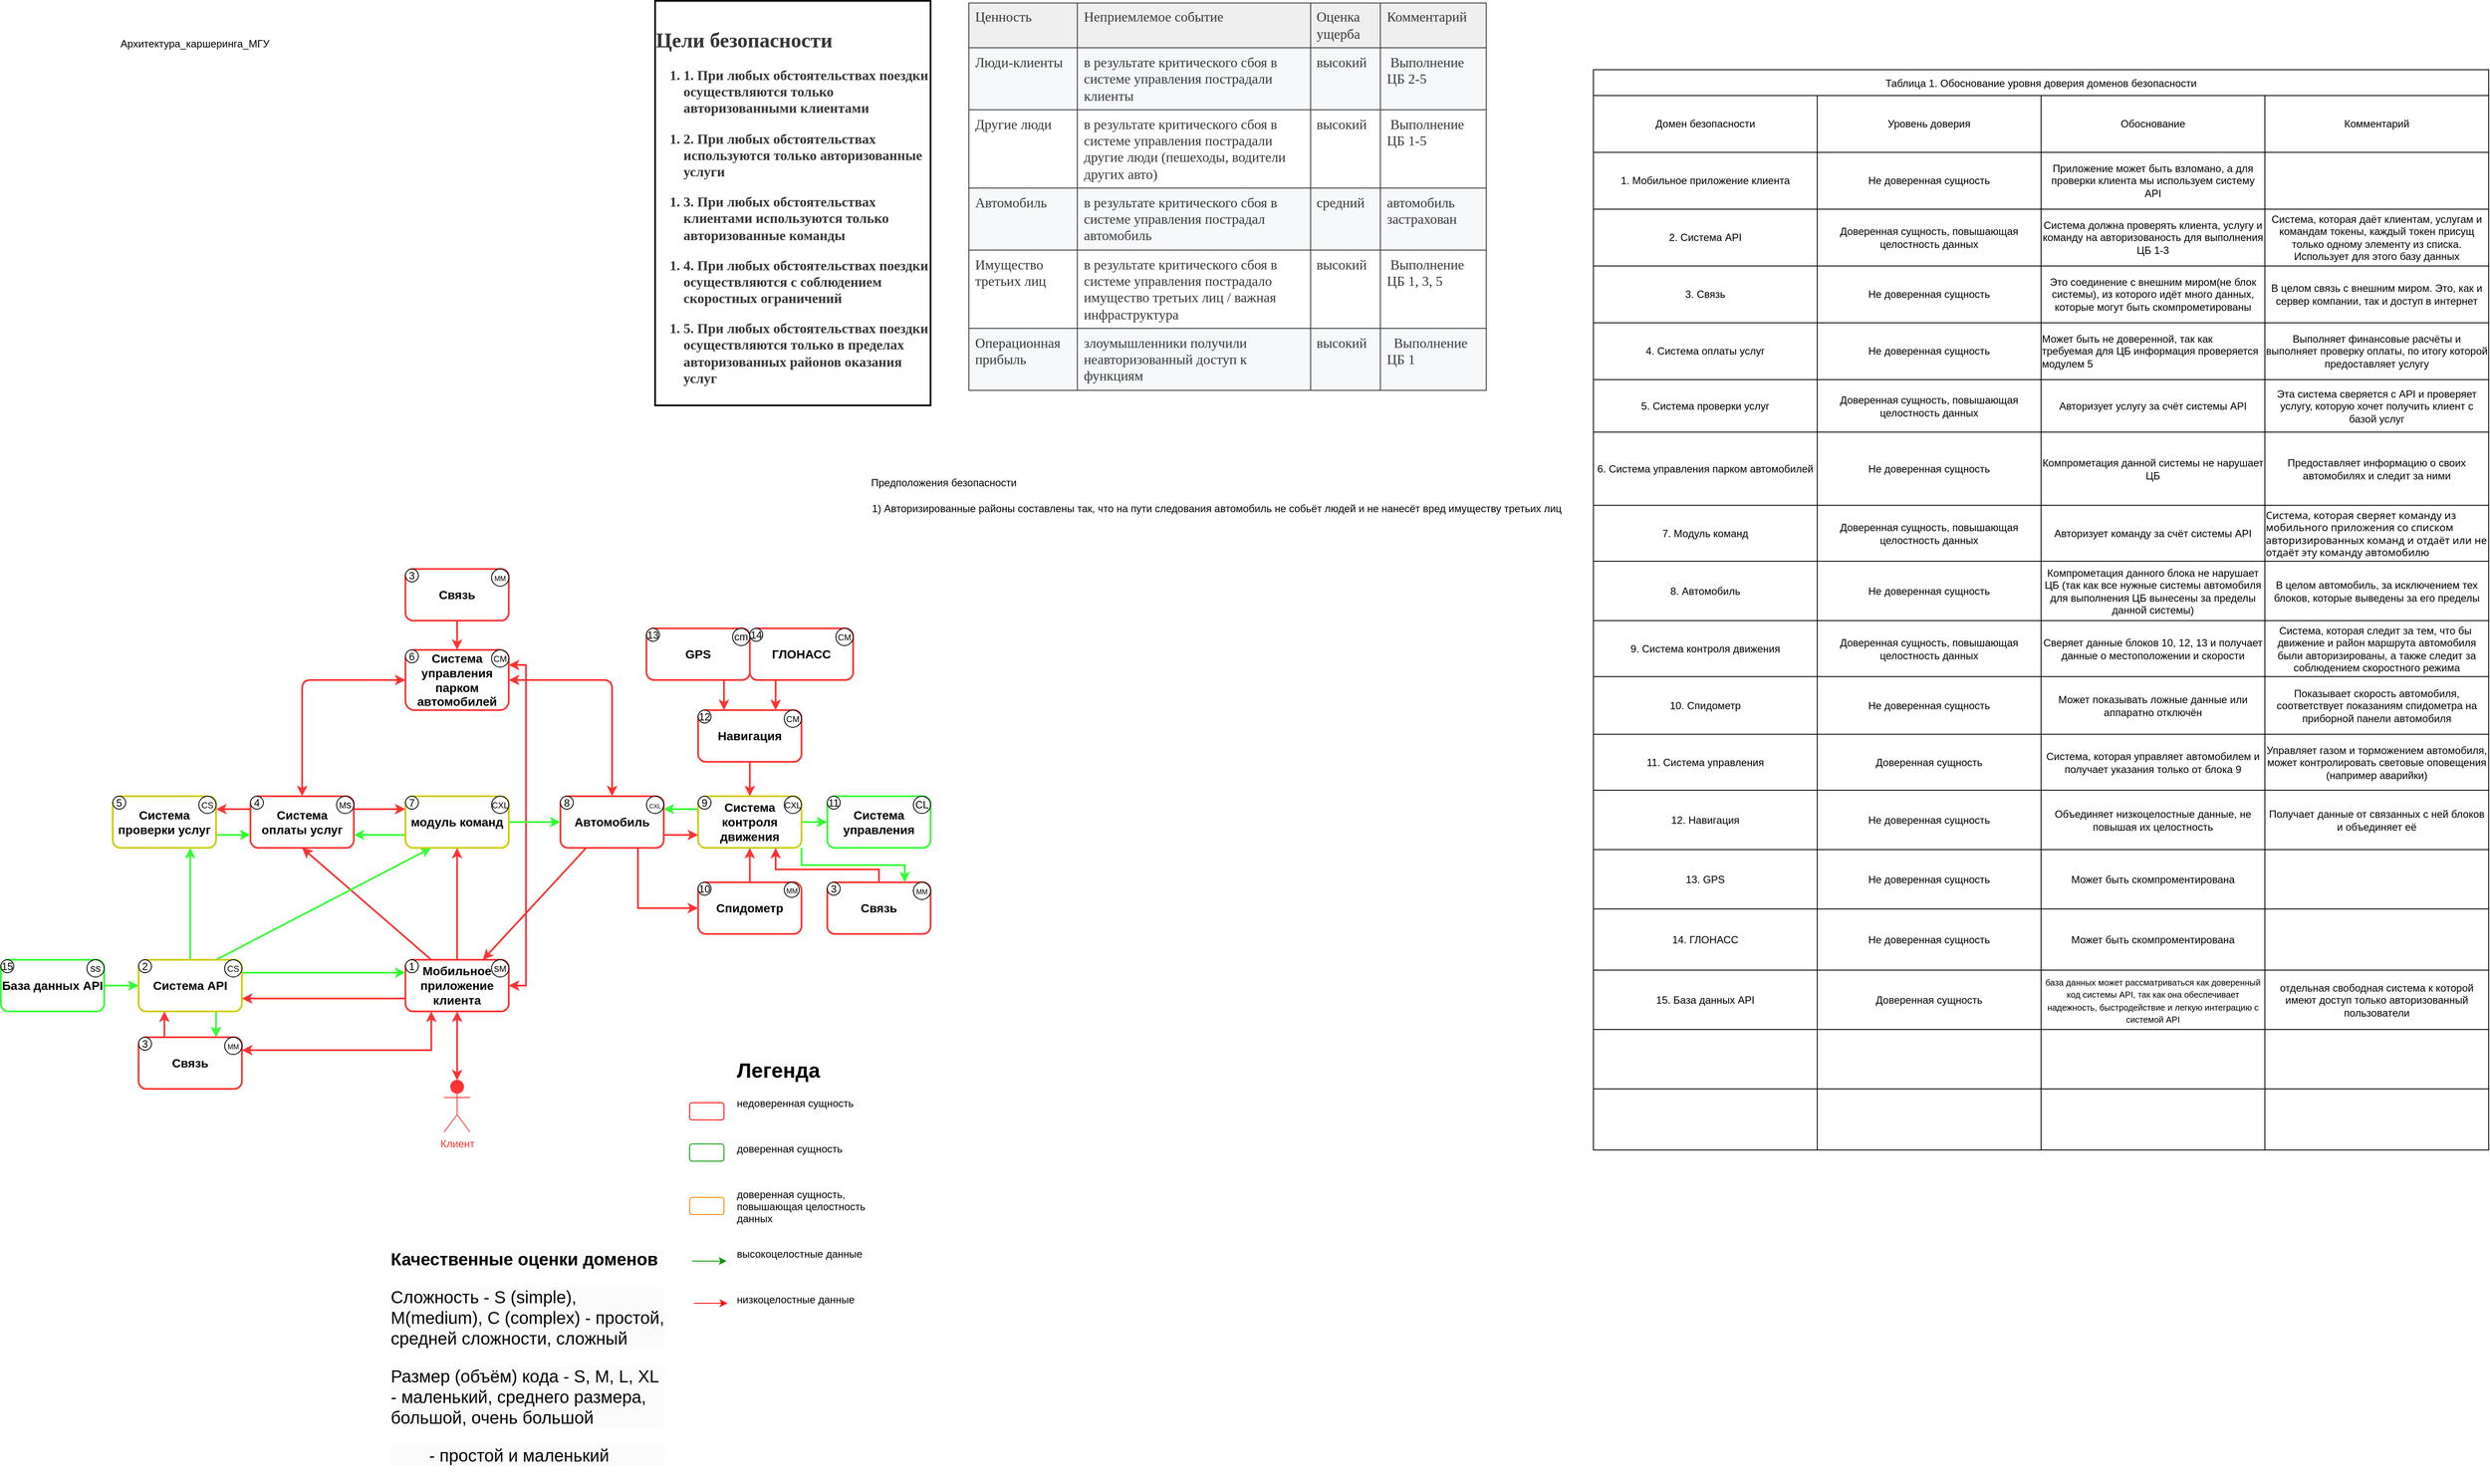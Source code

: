 <mxfile version="24.8.6">
  <diagram name="Page-1" id="9myog1usRtVEFnttWiqs">
    <mxGraphModel dx="1096" dy="697" grid="1" gridSize="10" guides="1" tooltips="1" connect="1" arrows="1" fold="1" page="1" pageScale="1" pageWidth="827" pageHeight="1169" math="0" shadow="0">
      <root>
        <mxCell id="0" />
        <mxCell id="1" parent="0" />
        <mxCell id="5beL1vwibOZEr1mdXiQE-1" style="edgeStyle=none;rounded=1;sketch=0;jumpStyle=none;html=1;exitX=0;exitY=0.75;exitDx=0;exitDy=0;entryX=1;entryY=0.75;entryDx=0;entryDy=0;shadow=0;strokeColor=#FF3333;strokeWidth=2;fontColor=#000000;startArrow=none;startFill=0;endArrow=classic;endFill=1;" parent="1" source="5beL1vwibOZEr1mdXiQE-4" target="5beL1vwibOZEr1mdXiQE-19" edge="1">
          <mxGeometry relative="1" as="geometry" />
        </mxCell>
        <mxCell id="5beL1vwibOZEr1mdXiQE-2" style="edgeStyle=none;rounded=1;sketch=0;jumpStyle=none;html=1;exitX=0.25;exitY=0;exitDx=0;exitDy=0;entryX=0.5;entryY=1;entryDx=0;entryDy=0;shadow=0;strokeColor=#FF3333;strokeWidth=2;fontColor=#000000;startArrow=none;startFill=0;endArrow=classic;endFill=1;" parent="1" source="5beL1vwibOZEr1mdXiQE-4" target="5beL1vwibOZEr1mdXiQE-11" edge="1">
          <mxGeometry relative="1" as="geometry" />
        </mxCell>
        <mxCell id="5beL1vwibOZEr1mdXiQE-3" style="edgeStyle=none;rounded=0;orthogonalLoop=1;jettySize=auto;html=1;exitX=0.5;exitY=0;exitDx=0;exitDy=0;entryX=0.5;entryY=1;entryDx=0;entryDy=0;strokeColor=#FF3333;strokeWidth=2;" parent="1" source="5beL1vwibOZEr1mdXiQE-4" target="5beL1vwibOZEr1mdXiQE-42" edge="1">
          <mxGeometry relative="1" as="geometry" />
        </mxCell>
        <mxCell id="OC170urIyovP-n-5SsBx-9" style="edgeStyle=orthogonalEdgeStyle;rounded=0;orthogonalLoop=1;jettySize=auto;html=1;exitX=1;exitY=0.5;exitDx=0;exitDy=0;entryX=1;entryY=0.25;entryDx=0;entryDy=0;startArrow=classic;startFill=1;strokeWidth=2;strokeColor=#FF3333;" edge="1" parent="1" source="5beL1vwibOZEr1mdXiQE-4" target="5beL1vwibOZEr1mdXiQE-6">
          <mxGeometry relative="1" as="geometry" />
        </mxCell>
        <mxCell id="5beL1vwibOZEr1mdXiQE-4" value="&lt;h3&gt;&lt;font color=&quot;#000000&quot;&gt;Мобильное&lt;br&gt;&lt;/font&gt;&lt;font color=&quot;#000000&quot;&gt;приложение&lt;br&gt;&lt;/font&gt;&lt;font color=&quot;#000000&quot;&gt;клиента&lt;/font&gt;&lt;/h3&gt;" style="rounded=1;whiteSpace=wrap;html=1;strokeColor=#FF3333;strokeWidth=2;fillColor=none;" parent="1" vertex="1">
          <mxGeometry x="940" y="1524" width="120" height="60" as="geometry" />
        </mxCell>
        <mxCell id="5beL1vwibOZEr1mdXiQE-5" style="edgeStyle=orthogonalEdgeStyle;html=1;entryX=0.5;entryY=0;entryDx=0;entryDy=0;startArrow=classic;startFill=1;strokeColor=#FF3333;strokeWidth=2;exitX=1;exitY=0.5;exitDx=0;exitDy=0;" parent="1" source="5beL1vwibOZEr1mdXiQE-6" target="5beL1vwibOZEr1mdXiQE-14" edge="1">
          <mxGeometry relative="1" as="geometry" />
        </mxCell>
        <mxCell id="5beL1vwibOZEr1mdXiQE-6" value="&lt;h3&gt;&lt;font&gt;Система&lt;br&gt;управления парком&lt;br&gt;автомобилей&lt;/font&gt;&lt;/h3&gt;" style="rounded=1;whiteSpace=wrap;html=1;fontColor=#000000;strokeColor=#FF3333;strokeWidth=2;fillColor=none;" parent="1" vertex="1">
          <mxGeometry x="940" y="1164" width="120" height="70" as="geometry" />
        </mxCell>
        <mxCell id="5beL1vwibOZEr1mdXiQE-7" style="edgeStyle=none;html=1;entryX=0.5;entryY=1;entryDx=0;entryDy=0;startArrow=classic;startFill=1;strokeColor=#FF3333;strokeWidth=2;" parent="1" source="5beL1vwibOZEr1mdXiQE-8" target="5beL1vwibOZEr1mdXiQE-4" edge="1">
          <mxGeometry relative="1" as="geometry" />
        </mxCell>
        <mxCell id="5beL1vwibOZEr1mdXiQE-8" value="&lt;font&gt;Клиент&lt;/font&gt;" style="shape=umlActor;verticalLabelPosition=bottom;verticalAlign=top;html=1;outlineConnect=0;fillColor=#FF3333;strokeColor=#FF3333;fontColor=#FF3333;" parent="1" vertex="1">
          <mxGeometry x="985" y="1664" width="30" height="60" as="geometry" />
        </mxCell>
        <mxCell id="5beL1vwibOZEr1mdXiQE-9" style="edgeStyle=orthogonalEdgeStyle;rounded=1;sketch=0;jumpStyle=none;html=1;exitX=0.5;exitY=0;exitDx=0;exitDy=0;entryX=0;entryY=0.5;entryDx=0;entryDy=0;shadow=0;strokeColor=#FF3333;strokeWidth=2;fontColor=#000000;startArrow=classic;startFill=1;endArrow=classic;endFill=1;" parent="1" source="5beL1vwibOZEr1mdXiQE-11" target="5beL1vwibOZEr1mdXiQE-6" edge="1">
          <mxGeometry relative="1" as="geometry" />
        </mxCell>
        <mxCell id="5beL1vwibOZEr1mdXiQE-10" style="edgeStyle=none;rounded=0;orthogonalLoop=1;jettySize=auto;html=1;exitX=0;exitY=0.25;exitDx=0;exitDy=0;entryX=1;entryY=0.25;entryDx=0;entryDy=0;strokeWidth=2;strokeColor=#FF3333;" parent="1" source="5beL1vwibOZEr1mdXiQE-11" target="5beL1vwibOZEr1mdXiQE-40" edge="1">
          <mxGeometry relative="1" as="geometry" />
        </mxCell>
        <mxCell id="OC170urIyovP-n-5SsBx-1" style="edgeStyle=orthogonalEdgeStyle;rounded=0;orthogonalLoop=1;jettySize=auto;html=1;exitX=1;exitY=0.25;exitDx=0;exitDy=0;entryX=0;entryY=0.25;entryDx=0;entryDy=0;strokeWidth=2;strokeColor=#FF3333;" edge="1" parent="1" source="5beL1vwibOZEr1mdXiQE-11" target="5beL1vwibOZEr1mdXiQE-42">
          <mxGeometry relative="1" as="geometry" />
        </mxCell>
        <mxCell id="5beL1vwibOZEr1mdXiQE-11" value="&lt;h3&gt;Система&lt;br&gt;оплаты услуг&lt;/h3&gt;" style="rounded=1;whiteSpace=wrap;html=1;strokeColor=#FF3333;fillColor=none;fontColor=#000000;strokeWidth=2;" parent="1" vertex="1">
          <mxGeometry x="760" y="1334" width="120" height="60" as="geometry" />
        </mxCell>
        <mxCell id="5beL1vwibOZEr1mdXiQE-12" style="rounded=0;orthogonalLoop=1;jettySize=auto;html=1;exitX=0.25;exitY=1;exitDx=0;exitDy=0;entryX=0.75;entryY=0;entryDx=0;entryDy=0;strokeWidth=2;strokeColor=#FF3333;" parent="1" source="5beL1vwibOZEr1mdXiQE-14" target="5beL1vwibOZEr1mdXiQE-4" edge="1">
          <mxGeometry relative="1" as="geometry" />
        </mxCell>
        <mxCell id="5beL1vwibOZEr1mdXiQE-13" style="edgeStyle=orthogonalEdgeStyle;rounded=0;orthogonalLoop=1;jettySize=auto;html=1;exitX=0.75;exitY=1;exitDx=0;exitDy=0;entryX=0;entryY=0.5;entryDx=0;entryDy=0;strokeWidth=2;strokeColor=#FF3333;" parent="1" source="5beL1vwibOZEr1mdXiQE-14" target="5beL1vwibOZEr1mdXiQE-26" edge="1">
          <mxGeometry relative="1" as="geometry" />
        </mxCell>
        <mxCell id="5beL1vwibOZEr1mdXiQE-14" value="&lt;h3&gt;&lt;font color=&quot;#000000&quot;&gt;Автомобиль&lt;/font&gt;&lt;/h3&gt;" style="rounded=1;whiteSpace=wrap;html=1;strokeColor=#FF3333;strokeWidth=2;fillColor=none;" parent="1" vertex="1">
          <mxGeometry x="1120" y="1334" width="120" height="60" as="geometry" />
        </mxCell>
        <mxCell id="5beL1vwibOZEr1mdXiQE-15" style="rounded=1;sketch=0;jumpStyle=none;html=1;exitX=1;exitY=0.25;exitDx=0;exitDy=0;entryX=0;entryY=0.25;entryDx=0;entryDy=0;shadow=0;strokeColor=#33FF33;strokeWidth=2;fontColor=#000000;startArrow=none;startFill=0;endArrow=classic;endFill=1;" parent="1" source="5beL1vwibOZEr1mdXiQE-19" target="5beL1vwibOZEr1mdXiQE-4" edge="1">
          <mxGeometry relative="1" as="geometry" />
        </mxCell>
        <mxCell id="5beL1vwibOZEr1mdXiQE-16" style="edgeStyle=none;rounded=1;sketch=0;jumpStyle=none;html=1;exitX=0.75;exitY=1;exitDx=0;exitDy=0;entryX=0.75;entryY=0;entryDx=0;entryDy=0;shadow=0;strokeColor=#33FF33;strokeWidth=2;fontColor=#000000;startArrow=none;startFill=0;endArrow=classic;endFill=1;" parent="1" source="5beL1vwibOZEr1mdXiQE-19" target="5beL1vwibOZEr1mdXiQE-24" edge="1">
          <mxGeometry relative="1" as="geometry" />
        </mxCell>
        <mxCell id="5beL1vwibOZEr1mdXiQE-17" style="edgeStyle=none;rounded=1;sketch=0;jumpStyle=none;html=1;exitX=0.5;exitY=0;exitDx=0;exitDy=0;entryX=0.75;entryY=1;entryDx=0;entryDy=0;shadow=0;strokeColor=#33FF33;strokeWidth=2;fontColor=#000000;startArrow=none;startFill=0;endArrow=classic;endFill=1;" parent="1" source="5beL1vwibOZEr1mdXiQE-19" target="5beL1vwibOZEr1mdXiQE-40" edge="1">
          <mxGeometry relative="1" as="geometry" />
        </mxCell>
        <mxCell id="5beL1vwibOZEr1mdXiQE-18" style="edgeStyle=none;rounded=0;orthogonalLoop=1;jettySize=auto;html=1;exitX=0.75;exitY=0;exitDx=0;exitDy=0;entryX=0.25;entryY=1;entryDx=0;entryDy=0;strokeColor=#33FF33;strokeWidth=2;" parent="1" source="5beL1vwibOZEr1mdXiQE-19" target="5beL1vwibOZEr1mdXiQE-42" edge="1">
          <mxGeometry relative="1" as="geometry" />
        </mxCell>
        <mxCell id="5beL1vwibOZEr1mdXiQE-19" value="&lt;h3&gt;&lt;font color=&quot;#000000&quot;&gt;Система API&lt;/font&gt;&lt;/h3&gt;" style="rounded=1;whiteSpace=wrap;html=1;fillColor=none;strokeColor=#CCCC00;strokeWidth=2;perimeterSpacing=0;" parent="1" vertex="1">
          <mxGeometry x="630" y="1524" width="120" height="60" as="geometry" />
        </mxCell>
        <mxCell id="5beL1vwibOZEr1mdXiQE-20" value="&lt;h3 style=&quot;box-sizing: border-box; outline: none; color: rgb(54, 54, 54); line-height: 1.25; margin-bottom: 16px; margin-top: 24px; font-size: 24px; text-align: start; font-family: font_h1 !important;&quot;&gt;Цели безопасности&lt;/h3&gt;&lt;h3&gt;&lt;ol style=&quot;box-sizing: border-box; outline: none; margin-bottom: 16px; margin-top: 0px; padding-left: 2em; color: rgb(54, 54, 54); font-family: font_body; font-size: 16px; text-align: start;&quot;&gt;&lt;li style=&quot;box-sizing: border-box; outline: none; font-family: font_li !important;&quot;&gt;1. При любых обстоятельствах поездки осуществляются только авторизованными клиентами&lt;/li&gt;&lt;/ol&gt;&lt;ol style=&quot;box-sizing: border-box; outline: none; margin-bottom: 16px; margin-top: 0px; padding-left: 2em; color: rgb(54, 54, 54); font-family: font_body; font-size: 16px; text-align: start;&quot;&gt;&lt;li style=&quot;box-sizing: border-box; outline: none; margin-top: 0.25em; font-family: font_li !important;&quot;&gt;2. При любых обстоятельствах используются только авторизованные услуги&lt;/li&gt;&lt;/ol&gt;&lt;ol style=&quot;box-sizing: border-box; outline: none; margin-bottom: 16px; margin-top: 0px; padding-left: 2em; color: rgb(54, 54, 54); font-family: font_body; font-size: 16px; text-align: start;&quot;&gt;&lt;li style=&quot;box-sizing: border-box; outline: none; margin-top: 0.25em; font-family: font_li !important;&quot;&gt;3. При любых обстоятельствах клиентами используются только авторизованные команды&lt;/li&gt;&lt;/ol&gt;&lt;ol style=&quot;box-sizing: border-box; outline: none; margin-bottom: 16px; margin-top: 0px; padding-left: 2em; color: rgb(54, 54, 54); font-family: font_body; font-size: 16px; text-align: start;&quot;&gt;&lt;li style=&quot;box-sizing: border-box; outline: none; margin-top: 0.25em; font-family: font_li !important;&quot;&gt;4. При любых обстоятельствах поездки осуществляются с соблюдением скоростных ограничений&lt;/li&gt;&lt;/ol&gt;&lt;ol style=&quot;box-sizing: border-box; outline: none; margin-bottom: 16px; margin-top: 0px; padding-left: 2em; color: rgb(54, 54, 54); font-family: font_body; font-size: 16px; text-align: start;&quot;&gt;&lt;li style=&quot;box-sizing: border-box; outline: none; margin-top: 0.25em; font-family: font_li !important;&quot;&gt;5. При любых обстоятельствах поездки осуществляются только в пределах авторизованных районов оказания услуг&lt;/li&gt;&lt;/ol&gt;&lt;/h3&gt;" style="whiteSpace=wrap;html=1;strokeColor=#080808;fontColor=#000000;fillColor=none;strokeWidth=2;" parent="1" vertex="1">
          <mxGeometry x="1230" y="410" width="320" height="470" as="geometry" />
        </mxCell>
        <mxCell id="5beL1vwibOZEr1mdXiQE-21" value="&lt;table style=&quot;outline: none; border-collapse: collapse; border-spacing: 0px; color: rgb(54, 54, 54); font-family: font_body; margin-top: 0px; margin-bottom: 16px; display: block; width: 601.7px; overflow: auto; font-size: 16px; text-align: start; background-color: rgb(255, 255, 255) !important;&quot;&gt;&lt;tbody style=&quot;box-sizing: border-box; outline: none;&quot;&gt;&lt;tr style=&quot;box-sizing: border-box; outline: none; border-radius: 8px; border-top: 1px solid rgb(198, 203, 209);&quot;&gt;&lt;td style=&quot;box-sizing: border-box; outline: none; padding: 5pt; border-width: 1pt; border-style: solid; border-image: initial; background-color: rgb(239, 239, 239); vertical-align: top;&quot;&gt;Ценность&lt;/td&gt;&lt;td style=&quot;box-sizing: border-box; outline: none; padding: 5pt; border-width: 1pt; border-style: solid; border-image: initial; background-color: rgb(239, 239, 239); vertical-align: top;&quot;&gt;Неприемлемое событие&lt;/td&gt;&lt;td style=&quot;box-sizing: border-box; outline: none; padding: 5pt; border-width: 1pt; border-style: solid; border-image: initial; background-color: rgb(239, 239, 239); vertical-align: top;&quot;&gt;Оценка ущерба&lt;/td&gt;&lt;td style=&quot;box-sizing: border-box; outline: none; padding: 5pt; border-width: 1pt; border-style: solid; border-image: initial; background-color: rgb(239, 239, 239); vertical-align: top;&quot;&gt;Комментарий&lt;/td&gt;&lt;/tr&gt;&lt;tr style=&quot;box-sizing: border-box; outline: none; border-radius: 8px; background-color: rgb(246, 248, 250); border-top: 1px solid rgb(198, 203, 209);&quot;&gt;&lt;td style=&quot;box-sizing: border-box; outline: none; padding: 5pt; border-width: 1pt; border-style: solid; border-image: initial; vertical-align: top;&quot;&gt;Люди-клиенты&lt;/td&gt;&lt;td style=&quot;box-sizing: border-box; outline: none; padding: 5pt; border-width: 1pt; border-style: solid; border-image: initial; vertical-align: top;&quot;&gt;в результате критического сбоя в системе управления пострадали клиенты&lt;/td&gt;&lt;td style=&quot;box-sizing: border-box; outline: none; padding: 5pt; border-width: 1pt; border-style: solid; border-image: initial; vertical-align: top;&quot;&gt;высокий&lt;/td&gt;&lt;td style=&quot;box-sizing: border-box; outline: none; padding: 5pt; border-width: 1pt; border-style: solid; border-image: initial; vertical-align: top;&quot;&gt;&amp;nbsp;Выполнение ЦБ 2-5&lt;/td&gt;&lt;/tr&gt;&lt;tr style=&quot;box-sizing: border-box; outline: none; border-radius: 8px; border-top: 1px solid rgb(198, 203, 209);&quot;&gt;&lt;td style=&quot;box-sizing: border-box; outline: none; padding: 5pt; border-width: 1pt; border-style: solid; border-image: initial; vertical-align: top;&quot;&gt;Другие люди&lt;/td&gt;&lt;td style=&quot;box-sizing: border-box; outline: none; padding: 5pt; border-width: 1pt; border-style: solid; border-image: initial; vertical-align: top;&quot;&gt;в результате критического сбоя в системе управления пострадали другие люди (пешеходы, водители других авто)&lt;/td&gt;&lt;td style=&quot;box-sizing: border-box; outline: none; padding: 5pt; border-width: 1pt; border-style: solid; border-image: initial; vertical-align: top;&quot;&gt;высокий&lt;/td&gt;&lt;td style=&quot;box-sizing: border-box; outline: none; padding: 5pt; border-width: 1pt; border-style: solid; border-image: initial; vertical-align: top;&quot;&gt;&amp;nbsp;Выполнение ЦБ 1-5&lt;/td&gt;&lt;/tr&gt;&lt;tr style=&quot;box-sizing: border-box; outline: none; border-radius: 8px; background-color: rgb(246, 248, 250); border-top: 1px solid rgb(198, 203, 209);&quot;&gt;&lt;td style=&quot;box-sizing: border-box; outline: none; padding: 5pt; border-width: 1pt; border-style: solid; border-image: initial; vertical-align: top;&quot;&gt;Автомобиль&lt;/td&gt;&lt;td style=&quot;box-sizing: border-box; outline: none; padding: 5pt; border-width: 1pt; border-style: solid; border-image: initial; vertical-align: top;&quot;&gt;в результате критического сбоя в системе управления пострадал автомобиль&lt;/td&gt;&lt;td style=&quot;box-sizing: border-box; outline: none; padding: 5pt; border-width: 1pt; border-style: solid; border-image: initial; vertical-align: top;&quot;&gt;средний&lt;/td&gt;&lt;td style=&quot;box-sizing: border-box; outline: none; padding: 5pt; border-width: 1pt; border-style: solid; border-image: initial; vertical-align: top;&quot;&gt;автомобиль застрахован&lt;/td&gt;&lt;/tr&gt;&lt;tr style=&quot;box-sizing: border-box; outline: none; border-radius: 8px; border-top: 1px solid rgb(198, 203, 209);&quot;&gt;&lt;td style=&quot;box-sizing: border-box; outline: none; padding: 5pt; border-width: 1pt; border-style: solid; border-image: initial; vertical-align: top;&quot;&gt;Имущество третьих лиц&lt;/td&gt;&lt;td style=&quot;box-sizing: border-box; outline: none; padding: 5pt; border-width: 1pt; border-style: solid; border-image: initial; vertical-align: top;&quot;&gt;в результате критического сбоя в системе управления пострадало имущество третьих лиц / важная инфраструктура&lt;/td&gt;&lt;td style=&quot;box-sizing: border-box; outline: none; padding: 5pt; border-width: 1pt; border-style: solid; border-image: initial; vertical-align: top;&quot;&gt;высокий&lt;/td&gt;&lt;td style=&quot;box-sizing: border-box; outline: none; padding: 5pt; border-width: 1pt; border-style: solid; border-image: initial; vertical-align: top;&quot;&gt;&amp;nbsp;Выполнение ЦБ 1, 3, 5&amp;nbsp; &amp;nbsp;&lt;/td&gt;&lt;/tr&gt;&lt;tr style=&quot;box-sizing: border-box; outline: none; border-radius: 8px; background-color: rgb(246, 248, 250); border-top: 1px solid rgb(198, 203, 209);&quot;&gt;&lt;td style=&quot;box-sizing: border-box; outline: none; padding: 5pt; border-width: 1pt; border-style: solid; border-image: initial; vertical-align: top;&quot;&gt;Операционная прибыль&lt;/td&gt;&lt;td style=&quot;box-sizing: border-box; outline: none; padding: 5pt; border-width: 1pt; border-style: solid; border-image: initial; vertical-align: top;&quot;&gt;злоумышленники получили неавторизованный доступ к функциям&lt;/td&gt;&lt;td style=&quot;box-sizing: border-box; outline: none; padding: 5pt; border-width: 1pt; border-style: solid; border-image: initial; vertical-align: top;&quot;&gt;высокий&lt;/td&gt;&lt;td style=&quot;box-sizing: border-box; outline: none; padding: 5pt; border-width: 1pt; border-style: solid; border-image: initial; vertical-align: top;&quot;&gt;&amp;nbsp; Выполнение ЦБ 1&lt;/td&gt;&lt;/tr&gt;&lt;/tbody&gt;&lt;/table&gt;" style="whiteSpace=wrap;html=1;strokeColor=#080808;fontColor=#000000;fillColor=none;strokeWidth=2;" parent="1" vertex="1">
          <mxGeometry x="1600" y="445" width="590" height="400" as="geometry" />
        </mxCell>
        <mxCell id="5beL1vwibOZEr1mdXiQE-22" style="edgeStyle=none;rounded=1;sketch=0;jumpStyle=none;html=1;exitX=0.25;exitY=0;exitDx=0;exitDy=0;entryX=0.25;entryY=1;entryDx=0;entryDy=0;shadow=0;strokeColor=#FF3333;strokeWidth=2;fontColor=#000000;startArrow=none;startFill=0;endArrow=classic;endFill=1;" parent="1" source="5beL1vwibOZEr1mdXiQE-24" target="5beL1vwibOZEr1mdXiQE-19" edge="1">
          <mxGeometry relative="1" as="geometry" />
        </mxCell>
        <mxCell id="5beL1vwibOZEr1mdXiQE-23" style="edgeStyle=orthogonalEdgeStyle;rounded=0;orthogonalLoop=1;jettySize=auto;html=1;exitX=1;exitY=0.25;exitDx=0;exitDy=0;entryX=0.25;entryY=1;entryDx=0;entryDy=0;strokeWidth=2;strokeColor=#FF3333;startArrow=classic;startFill=1;" parent="1" source="5beL1vwibOZEr1mdXiQE-24" target="5beL1vwibOZEr1mdXiQE-4" edge="1">
          <mxGeometry relative="1" as="geometry" />
        </mxCell>
        <mxCell id="5beL1vwibOZEr1mdXiQE-24" value="&lt;h3&gt;&lt;font color=&quot;#000000&quot;&gt;Связь&lt;/font&gt;&lt;/h3&gt;" style="rounded=1;whiteSpace=wrap;html=1;fillColor=none;strokeColor=#FF3333;strokeWidth=2;perimeterSpacing=0;" parent="1" vertex="1">
          <mxGeometry x="630" y="1614" width="120" height="60" as="geometry" />
        </mxCell>
        <mxCell id="5beL1vwibOZEr1mdXiQE-25" style="edgeStyle=none;html=1;exitX=0.5;exitY=0;exitDx=0;exitDy=0;entryX=0.5;entryY=1;entryDx=0;entryDy=0;strokeColor=#FF3333;fontColor=#000000;startArrow=none;startFill=0;strokeWidth=2;" parent="1" source="5beL1vwibOZEr1mdXiQE-26" target="5beL1vwibOZEr1mdXiQE-33" edge="1">
          <mxGeometry relative="1" as="geometry" />
        </mxCell>
        <mxCell id="5beL1vwibOZEr1mdXiQE-26" value="&lt;h3&gt;&lt;font color=&quot;#000000&quot;&gt;Спидометр&lt;/font&gt;&lt;/h3&gt;" style="rounded=1;whiteSpace=wrap;html=1;strokeColor=#FF3333;strokeWidth=2;fillColor=none;" parent="1" vertex="1">
          <mxGeometry x="1280" y="1434" width="120" height="60" as="geometry" />
        </mxCell>
        <mxCell id="5beL1vwibOZEr1mdXiQE-27" style="edgeStyle=none;html=1;exitX=0.75;exitY=1;exitDx=0;exitDy=0;entryX=0.25;entryY=0;entryDx=0;entryDy=0;strokeColor=#FF3333;fontColor=#000000;startArrow=none;startFill=0;strokeWidth=2;" parent="1" source="5beL1vwibOZEr1mdXiQE-28" target="5beL1vwibOZEr1mdXiQE-38" edge="1">
          <mxGeometry relative="1" as="geometry" />
        </mxCell>
        <mxCell id="5beL1vwibOZEr1mdXiQE-28" value="&lt;h3&gt;&lt;font color=&quot;#000000&quot;&gt;GPS&lt;/font&gt;&lt;/h3&gt;" style="rounded=1;whiteSpace=wrap;html=1;strokeColor=#FF3333;strokeWidth=2;fillColor=none;" parent="1" vertex="1">
          <mxGeometry x="1220" y="1139" width="120" height="60" as="geometry" />
        </mxCell>
        <mxCell id="5beL1vwibOZEr1mdXiQE-29" style="edgeStyle=none;html=1;exitX=1;exitY=0.5;exitDx=0;exitDy=0;entryX=0;entryY=0.5;entryDx=0;entryDy=0;strokeColor=#33FF33;fontColor=#000000;startArrow=none;startFill=0;shadow=0;rounded=1;jumpStyle=none;strokeWidth=2;" parent="1" source="5beL1vwibOZEr1mdXiQE-33" target="5beL1vwibOZEr1mdXiQE-34" edge="1">
          <mxGeometry relative="1" as="geometry">
            <mxPoint x="1430" y="1304" as="targetPoint" />
          </mxGeometry>
        </mxCell>
        <mxCell id="5beL1vwibOZEr1mdXiQE-30" style="edgeStyle=none;html=1;exitX=0;exitY=0.75;exitDx=0;exitDy=0;entryX=1;entryY=0.75;entryDx=0;entryDy=0;strokeColor=#FF3333;fontColor=#000000;startArrow=classic;startFill=1;endArrow=none;endFill=0;strokeWidth=2;" parent="1" source="5beL1vwibOZEr1mdXiQE-33" target="5beL1vwibOZEr1mdXiQE-14" edge="1">
          <mxGeometry relative="1" as="geometry" />
        </mxCell>
        <mxCell id="5beL1vwibOZEr1mdXiQE-31" style="edgeStyle=none;rounded=1;sketch=0;jumpStyle=none;html=1;exitX=0;exitY=0.25;exitDx=0;exitDy=0;entryX=1;entryY=0.25;entryDx=0;entryDy=0;shadow=0;strokeColor=#33FF33;strokeWidth=2;fontColor=#000000;startArrow=none;startFill=0;endArrow=classic;endFill=1;" parent="1" source="5beL1vwibOZEr1mdXiQE-33" target="5beL1vwibOZEr1mdXiQE-14" edge="1">
          <mxGeometry relative="1" as="geometry" />
        </mxCell>
        <mxCell id="5beL1vwibOZEr1mdXiQE-32" style="edgeStyle=orthogonalEdgeStyle;rounded=0;orthogonalLoop=1;jettySize=auto;html=1;exitX=1;exitY=1;exitDx=0;exitDy=0;entryX=0.75;entryY=0;entryDx=0;entryDy=0;strokeWidth=2;strokeColor=#33FF33;" parent="1" source="5beL1vwibOZEr1mdXiQE-33" target="5beL1vwibOZEr1mdXiQE-157" edge="1">
          <mxGeometry relative="1" as="geometry" />
        </mxCell>
        <mxCell id="5beL1vwibOZEr1mdXiQE-33" value="&lt;h3&gt;&lt;font color=&quot;#000000&quot;&gt;Система контроля движения&lt;/font&gt;&lt;/h3&gt;" style="rounded=1;whiteSpace=wrap;html=1;fillColor=none;strokeColor=#CCCC00;strokeWidth=2;perimeterSpacing=0;" parent="1" vertex="1">
          <mxGeometry x="1280" y="1334" width="120" height="60" as="geometry" />
        </mxCell>
        <mxCell id="5beL1vwibOZEr1mdXiQE-34" value="&lt;h3&gt;&lt;font color=&quot;#000000&quot;&gt;Система управления&lt;/font&gt;&lt;/h3&gt;" style="rounded=1;whiteSpace=wrap;html=1;fillColor=none;strokeColor=#33FF33;strokeWidth=2;perimeterSpacing=0;" parent="1" vertex="1">
          <mxGeometry x="1430" y="1334" width="120" height="60" as="geometry" />
        </mxCell>
        <mxCell id="5beL1vwibOZEr1mdXiQE-35" value="&lt;h3&gt;ГЛОНАСС&lt;/h3&gt;" style="rounded=1;whiteSpace=wrap;html=1;strokeColor=#FF3333;strokeWidth=2;fillColor=none;" parent="1" vertex="1">
          <mxGeometry x="1340" y="1139" width="120" height="60" as="geometry" />
        </mxCell>
        <mxCell id="5beL1vwibOZEr1mdXiQE-36" style="rounded=0;orthogonalLoop=1;jettySize=auto;html=1;exitX=0.25;exitY=1;exitDx=0;exitDy=0;entryX=0.75;entryY=0;entryDx=0;entryDy=0;strokeWidth=2;strokeColor=#FF3333;" parent="1" source="5beL1vwibOZEr1mdXiQE-35" target="5beL1vwibOZEr1mdXiQE-38" edge="1">
          <mxGeometry relative="1" as="geometry" />
        </mxCell>
        <mxCell id="5beL1vwibOZEr1mdXiQE-37" style="edgeStyle=none;rounded=0;orthogonalLoop=1;jettySize=auto;html=1;exitX=0.5;exitY=1;exitDx=0;exitDy=0;entryX=0.5;entryY=0;entryDx=0;entryDy=0;strokeColor=#FF3333;strokeWidth=2;" parent="1" source="5beL1vwibOZEr1mdXiQE-38" target="5beL1vwibOZEr1mdXiQE-33" edge="1">
          <mxGeometry relative="1" as="geometry" />
        </mxCell>
        <mxCell id="5beL1vwibOZEr1mdXiQE-38" value="&lt;h3&gt;&lt;font color=&quot;#000000&quot;&gt;Навигация&lt;/font&gt;&lt;/h3&gt;" style="rounded=1;whiteSpace=wrap;html=1;fillColor=none;strokeColor=#FF3333;strokeWidth=2;perimeterSpacing=0;" parent="1" vertex="1">
          <mxGeometry x="1280" y="1234" width="120" height="60" as="geometry" />
        </mxCell>
        <mxCell id="5beL1vwibOZEr1mdXiQE-39" style="edgeStyle=none;rounded=0;orthogonalLoop=1;jettySize=auto;html=1;exitX=1;exitY=0.75;exitDx=0;exitDy=0;entryX=0;entryY=0.75;entryDx=0;entryDy=0;strokeWidth=2;strokeColor=#33FF33;" parent="1" source="5beL1vwibOZEr1mdXiQE-40" target="5beL1vwibOZEr1mdXiQE-11" edge="1">
          <mxGeometry relative="1" as="geometry" />
        </mxCell>
        <mxCell id="5beL1vwibOZEr1mdXiQE-40" value="&lt;h3&gt;Система&lt;br&gt;проверки услуг&lt;/h3&gt;" style="rounded=1;whiteSpace=wrap;html=1;strokeColor=#CCCC00;fillColor=none;fontColor=#000000;strokeWidth=2;" parent="1" vertex="1">
          <mxGeometry x="600" y="1334" width="120" height="60" as="geometry" />
        </mxCell>
        <mxCell id="5beL1vwibOZEr1mdXiQE-41" style="edgeStyle=none;rounded=0;orthogonalLoop=1;jettySize=auto;html=1;exitX=1;exitY=0.5;exitDx=0;exitDy=0;entryX=0;entryY=0.5;entryDx=0;entryDy=0;strokeWidth=2;strokeColor=#33FF33;" parent="1" source="5beL1vwibOZEr1mdXiQE-42" target="5beL1vwibOZEr1mdXiQE-14" edge="1">
          <mxGeometry relative="1" as="geometry" />
        </mxCell>
        <mxCell id="OC170urIyovP-n-5SsBx-2" style="edgeStyle=orthogonalEdgeStyle;rounded=0;orthogonalLoop=1;jettySize=auto;html=1;exitX=0;exitY=0.75;exitDx=0;exitDy=0;entryX=1;entryY=0.75;entryDx=0;entryDy=0;strokeWidth=2;strokeColor=#33FF33;" edge="1" parent="1" source="5beL1vwibOZEr1mdXiQE-42" target="5beL1vwibOZEr1mdXiQE-11">
          <mxGeometry relative="1" as="geometry" />
        </mxCell>
        <mxCell id="5beL1vwibOZEr1mdXiQE-42" value="&lt;h3&gt;модуль команд&lt;/h3&gt;" style="rounded=1;whiteSpace=wrap;html=1;strokeColor=#CCCC00;fillColor=none;fontColor=#000000;strokeWidth=2;" parent="1" vertex="1">
          <mxGeometry x="940" y="1334" width="120" height="60" as="geometry" />
        </mxCell>
        <mxCell id="5beL1vwibOZEr1mdXiQE-43" value="1 " style="ellipse;whiteSpace=wrap;html=1;aspect=fixed;" parent="1" vertex="1">
          <mxGeometry x="940" y="1524" width="15" height="15" as="geometry" />
        </mxCell>
        <mxCell id="5beL1vwibOZEr1mdXiQE-44" value="7 " style="ellipse;whiteSpace=wrap;html=1;aspect=fixed;" parent="1" vertex="1">
          <mxGeometry x="940" y="1334" width="15" height="15" as="geometry" />
        </mxCell>
        <mxCell id="5beL1vwibOZEr1mdXiQE-45" value="8 " style="ellipse;whiteSpace=wrap;html=1;aspect=fixed;" parent="1" vertex="1">
          <mxGeometry x="1120" y="1334" width="15" height="15" as="geometry" />
        </mxCell>
        <mxCell id="5beL1vwibOZEr1mdXiQE-46" value="4 " style="ellipse;whiteSpace=wrap;html=1;aspect=fixed;" parent="1" vertex="1">
          <mxGeometry x="760" y="1334" width="15" height="15" as="geometry" />
        </mxCell>
        <mxCell id="5beL1vwibOZEr1mdXiQE-47" value="9 " style="ellipse;whiteSpace=wrap;html=1;aspect=fixed;" parent="1" vertex="1">
          <mxGeometry x="1280" y="1334" width="15" height="15" as="geometry" />
        </mxCell>
        <mxCell id="5beL1vwibOZEr1mdXiQE-48" value="5 " style="ellipse;whiteSpace=wrap;html=1;aspect=fixed;" parent="1" vertex="1">
          <mxGeometry x="600" y="1334" width="15" height="15" as="geometry" />
        </mxCell>
        <mxCell id="5beL1vwibOZEr1mdXiQE-49" value="11" style="ellipse;whiteSpace=wrap;html=1;aspect=fixed;" parent="1" vertex="1">
          <mxGeometry x="1430" y="1334" width="15" height="15" as="geometry" />
        </mxCell>
        <mxCell id="5beL1vwibOZEr1mdXiQE-50" value="6 " style="ellipse;whiteSpace=wrap;html=1;aspect=fixed;" parent="1" vertex="1">
          <mxGeometry x="940" y="1164" width="15" height="15" as="geometry" />
        </mxCell>
        <mxCell id="5beL1vwibOZEr1mdXiQE-51" value="10" style="ellipse;whiteSpace=wrap;html=1;aspect=fixed;" parent="1" vertex="1">
          <mxGeometry x="1280" y="1434" width="15" height="15" as="geometry" />
        </mxCell>
        <mxCell id="5beL1vwibOZEr1mdXiQE-52" value="12" style="ellipse;whiteSpace=wrap;html=1;aspect=fixed;" parent="1" vertex="1">
          <mxGeometry x="1280" y="1234" width="15" height="15" as="geometry" />
        </mxCell>
        <mxCell id="5beL1vwibOZEr1mdXiQE-53" value="2 " style="ellipse;whiteSpace=wrap;html=1;aspect=fixed;" parent="1" vertex="1">
          <mxGeometry x="630" y="1524" width="15" height="15" as="geometry" />
        </mxCell>
        <mxCell id="5beL1vwibOZEr1mdXiQE-54" value="13" style="ellipse;whiteSpace=wrap;html=1;aspect=fixed;" parent="1" vertex="1">
          <mxGeometry x="1220" y="1139" width="15" height="15" as="geometry" />
        </mxCell>
        <mxCell id="5beL1vwibOZEr1mdXiQE-55" value="14" style="ellipse;whiteSpace=wrap;html=1;aspect=fixed;" parent="1" vertex="1">
          <mxGeometry x="1340" y="1139" width="15" height="15" as="geometry" />
        </mxCell>
        <mxCell id="5beL1vwibOZEr1mdXiQE-56" value="3 " style="ellipse;whiteSpace=wrap;html=1;aspect=fixed;" parent="1" vertex="1">
          <mxGeometry x="630" y="1614" width="15" height="15" as="geometry" />
        </mxCell>
        <mxCell id="5beL1vwibOZEr1mdXiQE-57" value="Таблица 1. Обоснование уровня доверия доменов безопасности" style="shape=table;startSize=30;container=1;collapsible=0;childLayout=tableLayout;" parent="1" vertex="1">
          <mxGeometry x="2320" y="490" width="1040" height="837" as="geometry" />
        </mxCell>
        <mxCell id="5beL1vwibOZEr1mdXiQE-58" value="" style="shape=tableRow;horizontal=0;startSize=0;swimlaneHead=0;swimlaneBody=0;strokeColor=inherit;top=0;left=0;bottom=0;right=0;collapsible=0;dropTarget=0;fillColor=none;points=[[0,0.5],[1,0.5]];portConstraint=eastwest;" parent="5beL1vwibOZEr1mdXiQE-57" vertex="1">
          <mxGeometry y="30" width="1040" height="66" as="geometry" />
        </mxCell>
        <mxCell id="5beL1vwibOZEr1mdXiQE-59" value="Домен безопасности" style="shape=partialRectangle;html=1;whiteSpace=wrap;connectable=0;strokeColor=inherit;overflow=hidden;fillColor=none;top=0;left=0;bottom=0;right=0;pointerEvents=1;" parent="5beL1vwibOZEr1mdXiQE-58" vertex="1">
          <mxGeometry width="260" height="66" as="geometry">
            <mxRectangle width="260" height="66" as="alternateBounds" />
          </mxGeometry>
        </mxCell>
        <mxCell id="5beL1vwibOZEr1mdXiQE-60" value="Уровень доверия" style="shape=partialRectangle;html=1;whiteSpace=wrap;connectable=0;strokeColor=inherit;overflow=hidden;fillColor=none;top=0;left=0;bottom=0;right=0;pointerEvents=1;" parent="5beL1vwibOZEr1mdXiQE-58" vertex="1">
          <mxGeometry x="260" width="260" height="66" as="geometry">
            <mxRectangle width="260" height="66" as="alternateBounds" />
          </mxGeometry>
        </mxCell>
        <mxCell id="5beL1vwibOZEr1mdXiQE-61" value="Обоснование" style="shape=partialRectangle;html=1;whiteSpace=wrap;connectable=0;strokeColor=inherit;overflow=hidden;fillColor=none;top=0;left=0;bottom=0;right=0;pointerEvents=1;" parent="5beL1vwibOZEr1mdXiQE-58" vertex="1">
          <mxGeometry x="520" width="260" height="66" as="geometry">
            <mxRectangle width="260" height="66" as="alternateBounds" />
          </mxGeometry>
        </mxCell>
        <mxCell id="5beL1vwibOZEr1mdXiQE-62" value="Комментарий" style="shape=partialRectangle;html=1;whiteSpace=wrap;connectable=0;strokeColor=inherit;overflow=hidden;fillColor=none;top=0;left=0;bottom=0;right=0;pointerEvents=1;" parent="5beL1vwibOZEr1mdXiQE-58" vertex="1">
          <mxGeometry x="780" width="260" height="66" as="geometry">
            <mxRectangle width="260" height="66" as="alternateBounds" />
          </mxGeometry>
        </mxCell>
        <mxCell id="5beL1vwibOZEr1mdXiQE-63" value="" style="shape=tableRow;horizontal=0;startSize=0;swimlaneHead=0;swimlaneBody=0;strokeColor=inherit;top=0;left=0;bottom=0;right=0;collapsible=0;dropTarget=0;fillColor=none;points=[[0,0.5],[1,0.5]];portConstraint=eastwest;" parent="5beL1vwibOZEr1mdXiQE-57" vertex="1">
          <mxGeometry y="96" width="1040" height="66" as="geometry" />
        </mxCell>
        <mxCell id="5beL1vwibOZEr1mdXiQE-64" value="1. Мобильное приложение клиента" style="shape=partialRectangle;html=1;whiteSpace=wrap;connectable=0;strokeColor=inherit;overflow=hidden;fillColor=none;top=0;left=0;bottom=0;right=0;pointerEvents=1;" parent="5beL1vwibOZEr1mdXiQE-63" vertex="1">
          <mxGeometry width="260" height="66" as="geometry">
            <mxRectangle width="260" height="66" as="alternateBounds" />
          </mxGeometry>
        </mxCell>
        <mxCell id="5beL1vwibOZEr1mdXiQE-65" value="Не доверенная сущность" style="shape=partialRectangle;html=1;whiteSpace=wrap;connectable=0;strokeColor=inherit;overflow=hidden;fillColor=none;top=0;left=0;bottom=0;right=0;pointerEvents=1;" parent="5beL1vwibOZEr1mdXiQE-63" vertex="1">
          <mxGeometry x="260" width="260" height="66" as="geometry">
            <mxRectangle width="260" height="66" as="alternateBounds" />
          </mxGeometry>
        </mxCell>
        <mxCell id="5beL1vwibOZEr1mdXiQE-66" value="Приложение может быть взломано, а для проверки клиента мы используем систему API" style="shape=partialRectangle;html=1;whiteSpace=wrap;connectable=0;strokeColor=inherit;overflow=hidden;fillColor=none;top=0;left=0;bottom=0;right=0;pointerEvents=1;" parent="5beL1vwibOZEr1mdXiQE-63" vertex="1">
          <mxGeometry x="520" width="260" height="66" as="geometry">
            <mxRectangle width="260" height="66" as="alternateBounds" />
          </mxGeometry>
        </mxCell>
        <mxCell id="5beL1vwibOZEr1mdXiQE-67" value="&amp;nbsp;" style="shape=partialRectangle;html=1;whiteSpace=wrap;connectable=0;strokeColor=inherit;overflow=hidden;fillColor=none;top=0;left=0;bottom=0;right=0;pointerEvents=1;" parent="5beL1vwibOZEr1mdXiQE-63" vertex="1">
          <mxGeometry x="780" width="260" height="66" as="geometry">
            <mxRectangle width="260" height="66" as="alternateBounds" />
          </mxGeometry>
        </mxCell>
        <mxCell id="5beL1vwibOZEr1mdXiQE-68" value="" style="shape=tableRow;horizontal=0;startSize=0;swimlaneHead=0;swimlaneBody=0;strokeColor=inherit;top=0;left=0;bottom=0;right=0;collapsible=0;dropTarget=0;fillColor=none;points=[[0,0.5],[1,0.5]];portConstraint=eastwest;" parent="5beL1vwibOZEr1mdXiQE-57" vertex="1">
          <mxGeometry y="162" width="1040" height="66" as="geometry" />
        </mxCell>
        <mxCell id="5beL1vwibOZEr1mdXiQE-69" value="2. Система API" style="shape=partialRectangle;html=1;whiteSpace=wrap;connectable=0;strokeColor=inherit;overflow=hidden;fillColor=none;top=0;left=0;bottom=0;right=0;pointerEvents=1;" parent="5beL1vwibOZEr1mdXiQE-68" vertex="1">
          <mxGeometry width="260" height="66" as="geometry">
            <mxRectangle width="260" height="66" as="alternateBounds" />
          </mxGeometry>
        </mxCell>
        <mxCell id="5beL1vwibOZEr1mdXiQE-70" value="Доверенная сущность, повышающая целостность данных" style="shape=partialRectangle;html=1;whiteSpace=wrap;connectable=0;strokeColor=inherit;overflow=hidden;fillColor=none;top=0;left=0;bottom=0;right=0;pointerEvents=1;" parent="5beL1vwibOZEr1mdXiQE-68" vertex="1">
          <mxGeometry x="260" width="260" height="66" as="geometry">
            <mxRectangle width="260" height="66" as="alternateBounds" />
          </mxGeometry>
        </mxCell>
        <mxCell id="5beL1vwibOZEr1mdXiQE-71" value="Система должна проверять клиента, услугу и команду на авторизованость для выполнения ЦБ 1-3" style="shape=partialRectangle;html=1;whiteSpace=wrap;connectable=0;strokeColor=inherit;overflow=hidden;fillColor=none;top=0;left=0;bottom=0;right=0;pointerEvents=1;" parent="5beL1vwibOZEr1mdXiQE-68" vertex="1">
          <mxGeometry x="520" width="260" height="66" as="geometry">
            <mxRectangle width="260" height="66" as="alternateBounds" />
          </mxGeometry>
        </mxCell>
        <mxCell id="5beL1vwibOZEr1mdXiQE-72" value="Система, которая даёт клиентам, услугам и командам токены, каждый токен присущ только одному элементу из списка. Использует для этого базу данных" style="shape=partialRectangle;html=1;whiteSpace=wrap;connectable=0;strokeColor=inherit;overflow=hidden;fillColor=none;top=0;left=0;bottom=0;right=0;pointerEvents=1;" parent="5beL1vwibOZEr1mdXiQE-68" vertex="1">
          <mxGeometry x="780" width="260" height="66" as="geometry">
            <mxRectangle width="260" height="66" as="alternateBounds" />
          </mxGeometry>
        </mxCell>
        <mxCell id="5beL1vwibOZEr1mdXiQE-73" value="" style="shape=tableRow;horizontal=0;startSize=0;swimlaneHead=0;swimlaneBody=0;strokeColor=inherit;top=0;left=0;bottom=0;right=0;collapsible=0;dropTarget=0;fillColor=none;points=[[0,0.5],[1,0.5]];portConstraint=eastwest;" parent="5beL1vwibOZEr1mdXiQE-57" vertex="1">
          <mxGeometry y="228" width="1040" height="66" as="geometry" />
        </mxCell>
        <mxCell id="5beL1vwibOZEr1mdXiQE-74" value="3. Связь" style="shape=partialRectangle;html=1;whiteSpace=wrap;connectable=0;strokeColor=inherit;overflow=hidden;fillColor=none;top=0;left=0;bottom=0;right=0;pointerEvents=1;" parent="5beL1vwibOZEr1mdXiQE-73" vertex="1">
          <mxGeometry width="260" height="66" as="geometry">
            <mxRectangle width="260" height="66" as="alternateBounds" />
          </mxGeometry>
        </mxCell>
        <mxCell id="5beL1vwibOZEr1mdXiQE-75" value="Не доверенная сущность" style="shape=partialRectangle;html=1;whiteSpace=wrap;connectable=0;strokeColor=inherit;overflow=hidden;fillColor=none;top=0;left=0;bottom=0;right=0;pointerEvents=1;" parent="5beL1vwibOZEr1mdXiQE-73" vertex="1">
          <mxGeometry x="260" width="260" height="66" as="geometry">
            <mxRectangle width="260" height="66" as="alternateBounds" />
          </mxGeometry>
        </mxCell>
        <mxCell id="5beL1vwibOZEr1mdXiQE-76" value="Это соединение с внешним миром(не блок системы), из которого идёт много данных, которые могут быть скомпрометированы" style="shape=partialRectangle;html=1;whiteSpace=wrap;connectable=0;strokeColor=inherit;overflow=hidden;fillColor=none;top=0;left=0;bottom=0;right=0;pointerEvents=1;" parent="5beL1vwibOZEr1mdXiQE-73" vertex="1">
          <mxGeometry x="520" width="260" height="66" as="geometry">
            <mxRectangle width="260" height="66" as="alternateBounds" />
          </mxGeometry>
        </mxCell>
        <mxCell id="5beL1vwibOZEr1mdXiQE-77" value="В целом связь с внешним миром. Это, как и сервер компании, так и доступ в интернет" style="shape=partialRectangle;html=1;whiteSpace=wrap;connectable=0;strokeColor=inherit;overflow=hidden;fillColor=none;top=0;left=0;bottom=0;right=0;pointerEvents=1;" parent="5beL1vwibOZEr1mdXiQE-73" vertex="1">
          <mxGeometry x="780" width="260" height="66" as="geometry">
            <mxRectangle width="260" height="66" as="alternateBounds" />
          </mxGeometry>
        </mxCell>
        <mxCell id="5beL1vwibOZEr1mdXiQE-78" value="" style="shape=tableRow;horizontal=0;startSize=0;swimlaneHead=0;swimlaneBody=0;strokeColor=inherit;top=0;left=0;bottom=0;right=0;collapsible=0;dropTarget=0;fillColor=none;points=[[0,0.5],[1,0.5]];portConstraint=eastwest;" parent="5beL1vwibOZEr1mdXiQE-57" vertex="1">
          <mxGeometry y="294" width="1040" height="66" as="geometry" />
        </mxCell>
        <mxCell id="5beL1vwibOZEr1mdXiQE-79" value="4. Система оплаты услуг" style="shape=partialRectangle;html=1;whiteSpace=wrap;connectable=0;strokeColor=inherit;overflow=hidden;fillColor=none;top=0;left=0;bottom=0;right=0;pointerEvents=1;" parent="5beL1vwibOZEr1mdXiQE-78" vertex="1">
          <mxGeometry width="260" height="66" as="geometry">
            <mxRectangle width="260" height="66" as="alternateBounds" />
          </mxGeometry>
        </mxCell>
        <mxCell id="5beL1vwibOZEr1mdXiQE-80" value="Не доверенная сущность" style="shape=partialRectangle;html=1;whiteSpace=wrap;connectable=0;strokeColor=inherit;overflow=hidden;fillColor=none;top=0;left=0;bottom=0;right=0;pointerEvents=1;" parent="5beL1vwibOZEr1mdXiQE-78" vertex="1">
          <mxGeometry x="260" width="260" height="66" as="geometry">
            <mxRectangle width="260" height="66" as="alternateBounds" />
          </mxGeometry>
        </mxCell>
        <mxCell id="5beL1vwibOZEr1mdXiQE-81" value="&lt;div style=&quot;text-align: left;&quot;&gt;&lt;span style=&quot;text-align: center;&quot;&gt;Может быть не доверенной, так как требуемая для ЦБ информация проверяется модулем 5&lt;/span&gt;&lt;br&gt;&lt;/div&gt;" style="shape=partialRectangle;html=1;whiteSpace=wrap;connectable=0;strokeColor=inherit;overflow=hidden;fillColor=none;top=0;left=0;bottom=0;right=0;pointerEvents=1;" parent="5beL1vwibOZEr1mdXiQE-78" vertex="1">
          <mxGeometry x="520" width="260" height="66" as="geometry">
            <mxRectangle width="260" height="66" as="alternateBounds" />
          </mxGeometry>
        </mxCell>
        <mxCell id="5beL1vwibOZEr1mdXiQE-82" value="Выполняет финансовые расчёты и выполняет проверку оплаты, по итогу которой предоставляет услугу" style="shape=partialRectangle;html=1;whiteSpace=wrap;connectable=0;strokeColor=inherit;overflow=hidden;fillColor=none;top=0;left=0;bottom=0;right=0;pointerEvents=1;" parent="5beL1vwibOZEr1mdXiQE-78" vertex="1">
          <mxGeometry x="780" width="260" height="66" as="geometry">
            <mxRectangle width="260" height="66" as="alternateBounds" />
          </mxGeometry>
        </mxCell>
        <mxCell id="5beL1vwibOZEr1mdXiQE-83" value="" style="shape=tableRow;horizontal=0;startSize=0;swimlaneHead=0;swimlaneBody=0;strokeColor=inherit;top=0;left=0;bottom=0;right=0;collapsible=0;dropTarget=0;fillColor=none;points=[[0,0.5],[1,0.5]];portConstraint=eastwest;" parent="5beL1vwibOZEr1mdXiQE-57" vertex="1">
          <mxGeometry y="360" width="1040" height="61" as="geometry" />
        </mxCell>
        <mxCell id="5beL1vwibOZEr1mdXiQE-84" value="5. Система проверки услуг" style="shape=partialRectangle;html=1;whiteSpace=wrap;connectable=0;strokeColor=inherit;overflow=hidden;fillColor=none;top=0;left=0;bottom=0;right=0;pointerEvents=1;" parent="5beL1vwibOZEr1mdXiQE-83" vertex="1">
          <mxGeometry width="260" height="61" as="geometry">
            <mxRectangle width="260" height="61" as="alternateBounds" />
          </mxGeometry>
        </mxCell>
        <mxCell id="5beL1vwibOZEr1mdXiQE-85" value="Доверенная сущность, повышающая целостность данных" style="shape=partialRectangle;html=1;whiteSpace=wrap;connectable=0;strokeColor=inherit;overflow=hidden;fillColor=none;top=0;left=0;bottom=0;right=0;pointerEvents=1;" parent="5beL1vwibOZEr1mdXiQE-83" vertex="1">
          <mxGeometry x="260" width="260" height="61" as="geometry">
            <mxRectangle width="260" height="61" as="alternateBounds" />
          </mxGeometry>
        </mxCell>
        <mxCell id="5beL1vwibOZEr1mdXiQE-86" value="Авторизует услугу за счёт системы API" style="shape=partialRectangle;html=1;whiteSpace=wrap;connectable=0;strokeColor=inherit;overflow=hidden;fillColor=none;top=0;left=0;bottom=0;right=0;pointerEvents=1;" parent="5beL1vwibOZEr1mdXiQE-83" vertex="1">
          <mxGeometry x="520" width="260" height="61" as="geometry">
            <mxRectangle width="260" height="61" as="alternateBounds" />
          </mxGeometry>
        </mxCell>
        <mxCell id="5beL1vwibOZEr1mdXiQE-87" value="Эта система сверяется с API и проверяет услугу, которую хочет получить клиент с базой услуг" style="shape=partialRectangle;html=1;whiteSpace=wrap;connectable=0;strokeColor=inherit;overflow=hidden;fillColor=none;top=0;left=0;bottom=0;right=0;pointerEvents=1;" parent="5beL1vwibOZEr1mdXiQE-83" vertex="1">
          <mxGeometry x="780" width="260" height="61" as="geometry">
            <mxRectangle width="260" height="61" as="alternateBounds" />
          </mxGeometry>
        </mxCell>
        <mxCell id="5beL1vwibOZEr1mdXiQE-88" value="" style="shape=tableRow;horizontal=0;startSize=0;swimlaneHead=0;swimlaneBody=0;strokeColor=inherit;top=0;left=0;bottom=0;right=0;collapsible=0;dropTarget=0;fillColor=none;points=[[0,0.5],[1,0.5]];portConstraint=eastwest;" parent="5beL1vwibOZEr1mdXiQE-57" vertex="1">
          <mxGeometry y="421" width="1040" height="85" as="geometry" />
        </mxCell>
        <mxCell id="5beL1vwibOZEr1mdXiQE-89" value="6. Система управления парком автомобилей" style="shape=partialRectangle;html=1;whiteSpace=wrap;connectable=0;strokeColor=inherit;overflow=hidden;fillColor=none;top=0;left=0;bottom=0;right=0;pointerEvents=1;" parent="5beL1vwibOZEr1mdXiQE-88" vertex="1">
          <mxGeometry width="260" height="85" as="geometry">
            <mxRectangle width="260" height="85" as="alternateBounds" />
          </mxGeometry>
        </mxCell>
        <mxCell id="5beL1vwibOZEr1mdXiQE-90" value="Не доверенная сущность" style="shape=partialRectangle;html=1;whiteSpace=wrap;connectable=0;strokeColor=inherit;overflow=hidden;fillColor=none;top=0;left=0;bottom=0;right=0;pointerEvents=1;" parent="5beL1vwibOZEr1mdXiQE-88" vertex="1">
          <mxGeometry x="260" width="260" height="85" as="geometry">
            <mxRectangle width="260" height="85" as="alternateBounds" />
          </mxGeometry>
        </mxCell>
        <mxCell id="5beL1vwibOZEr1mdXiQE-91" value="Компрометация данной системы не нарушает ЦБ" style="shape=partialRectangle;html=1;whiteSpace=wrap;connectable=0;strokeColor=inherit;overflow=hidden;fillColor=none;top=0;left=0;bottom=0;right=0;pointerEvents=1;" parent="5beL1vwibOZEr1mdXiQE-88" vertex="1">
          <mxGeometry x="520" width="260" height="85" as="geometry">
            <mxRectangle width="260" height="85" as="alternateBounds" />
          </mxGeometry>
        </mxCell>
        <mxCell id="5beL1vwibOZEr1mdXiQE-92" value="Предоставляет информацию о своих автомобилях и следит за ними" style="shape=partialRectangle;html=1;whiteSpace=wrap;connectable=0;strokeColor=inherit;overflow=hidden;fillColor=none;top=0;left=0;bottom=0;right=0;pointerEvents=1;" parent="5beL1vwibOZEr1mdXiQE-88" vertex="1">
          <mxGeometry x="780" width="260" height="85" as="geometry">
            <mxRectangle width="260" height="85" as="alternateBounds" />
          </mxGeometry>
        </mxCell>
        <mxCell id="5beL1vwibOZEr1mdXiQE-93" value="" style="shape=tableRow;horizontal=0;startSize=0;swimlaneHead=0;swimlaneBody=0;strokeColor=inherit;top=0;left=0;bottom=0;right=0;collapsible=0;dropTarget=0;fillColor=none;points=[[0,0.5],[1,0.5]];portConstraint=eastwest;" parent="5beL1vwibOZEr1mdXiQE-57" vertex="1">
          <mxGeometry y="506" width="1040" height="65" as="geometry" />
        </mxCell>
        <mxCell id="5beL1vwibOZEr1mdXiQE-94" value="7. Модуль команд" style="shape=partialRectangle;html=1;whiteSpace=wrap;connectable=0;strokeColor=inherit;overflow=hidden;fillColor=none;top=0;left=0;bottom=0;right=0;pointerEvents=1;" parent="5beL1vwibOZEr1mdXiQE-93" vertex="1">
          <mxGeometry width="260" height="65" as="geometry">
            <mxRectangle width="260" height="65" as="alternateBounds" />
          </mxGeometry>
        </mxCell>
        <mxCell id="5beL1vwibOZEr1mdXiQE-95" value="Доверенная сущность, повышающая целостность данных" style="shape=partialRectangle;html=1;whiteSpace=wrap;connectable=0;strokeColor=inherit;overflow=hidden;fillColor=none;top=0;left=0;bottom=0;right=0;pointerEvents=1;" parent="5beL1vwibOZEr1mdXiQE-93" vertex="1">
          <mxGeometry x="260" width="260" height="65" as="geometry">
            <mxRectangle width="260" height="65" as="alternateBounds" />
          </mxGeometry>
        </mxCell>
        <mxCell id="5beL1vwibOZEr1mdXiQE-96" value="Авторизует команду за счёт системы API" style="shape=partialRectangle;html=1;whiteSpace=wrap;connectable=0;strokeColor=inherit;overflow=hidden;fillColor=none;top=0;left=0;bottom=0;right=0;pointerEvents=1;" parent="5beL1vwibOZEr1mdXiQE-93" vertex="1">
          <mxGeometry x="520" width="260" height="65" as="geometry">
            <mxRectangle width="260" height="65" as="alternateBounds" />
          </mxGeometry>
        </mxCell>
        <mxCell id="5beL1vwibOZEr1mdXiQE-97" value="&lt;div style=&quot;text-align: left;&quot;&gt;&lt;font face=&quot;gg sans, Noto Sans, Helvetica Neue, Helvetica, Arial, sans-serif&quot;&gt;Система, которая сверяет команду из мобильного приложения со списком авторизированных команд и отдаёт или не отдаёт эту команду автомобилю&lt;/font&gt;&lt;/div&gt;" style="shape=partialRectangle;html=1;whiteSpace=wrap;connectable=0;strokeColor=inherit;overflow=hidden;fillColor=none;top=0;left=0;bottom=0;right=0;pointerEvents=1;" parent="5beL1vwibOZEr1mdXiQE-93" vertex="1">
          <mxGeometry x="780" width="260" height="65" as="geometry">
            <mxRectangle width="260" height="65" as="alternateBounds" />
          </mxGeometry>
        </mxCell>
        <mxCell id="5beL1vwibOZEr1mdXiQE-98" value="" style="shape=tableRow;horizontal=0;startSize=0;swimlaneHead=0;swimlaneBody=0;strokeColor=inherit;top=0;left=0;bottom=0;right=0;collapsible=0;dropTarget=0;fillColor=none;points=[[0,0.5],[1,0.5]];portConstraint=eastwest;" parent="5beL1vwibOZEr1mdXiQE-57" vertex="1">
          <mxGeometry y="571" width="1040" height="69" as="geometry" />
        </mxCell>
        <mxCell id="5beL1vwibOZEr1mdXiQE-99" value="8. Автомобиль" style="shape=partialRectangle;html=1;whiteSpace=wrap;connectable=0;strokeColor=inherit;overflow=hidden;fillColor=none;top=0;left=0;bottom=0;right=0;pointerEvents=1;" parent="5beL1vwibOZEr1mdXiQE-98" vertex="1">
          <mxGeometry width="260" height="69" as="geometry">
            <mxRectangle width="260" height="69" as="alternateBounds" />
          </mxGeometry>
        </mxCell>
        <mxCell id="5beL1vwibOZEr1mdXiQE-100" value="Не доверенная сущность" style="shape=partialRectangle;html=1;whiteSpace=wrap;connectable=0;strokeColor=inherit;overflow=hidden;fillColor=none;top=0;left=0;bottom=0;right=0;pointerEvents=1;" parent="5beL1vwibOZEr1mdXiQE-98" vertex="1">
          <mxGeometry x="260" width="260" height="69" as="geometry">
            <mxRectangle width="260" height="69" as="alternateBounds" />
          </mxGeometry>
        </mxCell>
        <mxCell id="5beL1vwibOZEr1mdXiQE-101" value="Компрометация данного блока не нарушает ЦБ (так как все нужные системы автомобиля для выполнения ЦБ вынесены за пределы данной системы)" style="shape=partialRectangle;html=1;whiteSpace=wrap;connectable=0;strokeColor=inherit;overflow=hidden;fillColor=none;top=0;left=0;bottom=0;right=0;pointerEvents=1;" parent="5beL1vwibOZEr1mdXiQE-98" vertex="1">
          <mxGeometry x="520" width="260" height="69" as="geometry">
            <mxRectangle width="260" height="69" as="alternateBounds" />
          </mxGeometry>
        </mxCell>
        <mxCell id="5beL1vwibOZEr1mdXiQE-102" value="В целом автомобиль, за исключением тех блоков, которые выведены за его пределы" style="shape=partialRectangle;html=1;whiteSpace=wrap;connectable=0;strokeColor=inherit;overflow=hidden;fillColor=none;top=0;left=0;bottom=0;right=0;pointerEvents=1;" parent="5beL1vwibOZEr1mdXiQE-98" vertex="1">
          <mxGeometry x="780" width="260" height="69" as="geometry">
            <mxRectangle width="260" height="69" as="alternateBounds" />
          </mxGeometry>
        </mxCell>
        <mxCell id="5beL1vwibOZEr1mdXiQE-103" value="" style="shape=tableRow;horizontal=0;startSize=0;swimlaneHead=0;swimlaneBody=0;strokeColor=inherit;top=0;left=0;bottom=0;right=0;collapsible=0;dropTarget=0;fillColor=none;points=[[0,0.5],[1,0.5]];portConstraint=eastwest;" parent="5beL1vwibOZEr1mdXiQE-57" vertex="1">
          <mxGeometry y="640" width="1040" height="65" as="geometry" />
        </mxCell>
        <mxCell id="5beL1vwibOZEr1mdXiQE-104" value="9. Система контроля движения" style="shape=partialRectangle;html=1;whiteSpace=wrap;connectable=0;strokeColor=inherit;overflow=hidden;fillColor=none;top=0;left=0;bottom=0;right=0;pointerEvents=1;" parent="5beL1vwibOZEr1mdXiQE-103" vertex="1">
          <mxGeometry width="260" height="65" as="geometry">
            <mxRectangle width="260" height="65" as="alternateBounds" />
          </mxGeometry>
        </mxCell>
        <mxCell id="5beL1vwibOZEr1mdXiQE-105" value="Доверенная сущность, повышающая целостность данных" style="shape=partialRectangle;html=1;whiteSpace=wrap;connectable=0;strokeColor=inherit;overflow=hidden;fillColor=none;top=0;left=0;bottom=0;right=0;pointerEvents=1;" parent="5beL1vwibOZEr1mdXiQE-103" vertex="1">
          <mxGeometry x="260" width="260" height="65" as="geometry">
            <mxRectangle width="260" height="65" as="alternateBounds" />
          </mxGeometry>
        </mxCell>
        <mxCell id="5beL1vwibOZEr1mdXiQE-106" value="Сверяет данные блоков 10, 12, 13 и получает данные о местоположении и скорости" style="shape=partialRectangle;html=1;whiteSpace=wrap;connectable=0;strokeColor=inherit;overflow=hidden;fillColor=none;top=0;left=0;bottom=0;right=0;pointerEvents=1;" parent="5beL1vwibOZEr1mdXiQE-103" vertex="1">
          <mxGeometry x="520" width="260" height="65" as="geometry">
            <mxRectangle width="260" height="65" as="alternateBounds" />
          </mxGeometry>
        </mxCell>
        <mxCell id="5beL1vwibOZEr1mdXiQE-107" value="Система, которая следит за тем, что бы&amp;nbsp; движение и район маршрута автомобиля были авторизированы, а также следит за соблюдением скоростного режима" style="shape=partialRectangle;html=1;whiteSpace=wrap;connectable=0;strokeColor=inherit;overflow=hidden;fillColor=none;top=0;left=0;bottom=0;right=0;pointerEvents=1;" parent="5beL1vwibOZEr1mdXiQE-103" vertex="1">
          <mxGeometry x="780" width="260" height="65" as="geometry">
            <mxRectangle width="260" height="65" as="alternateBounds" />
          </mxGeometry>
        </mxCell>
        <mxCell id="5beL1vwibOZEr1mdXiQE-108" value="" style="shape=tableRow;horizontal=0;startSize=0;swimlaneHead=0;swimlaneBody=0;strokeColor=inherit;top=0;left=0;bottom=0;right=0;collapsible=0;dropTarget=0;fillColor=none;points=[[0,0.5],[1,0.5]];portConstraint=eastwest;" parent="5beL1vwibOZEr1mdXiQE-57" vertex="1">
          <mxGeometry y="705" width="1040" height="67" as="geometry" />
        </mxCell>
        <mxCell id="5beL1vwibOZEr1mdXiQE-109" value="10. Спидометр" style="shape=partialRectangle;html=1;whiteSpace=wrap;connectable=0;strokeColor=inherit;overflow=hidden;fillColor=none;top=0;left=0;bottom=0;right=0;pointerEvents=1;" parent="5beL1vwibOZEr1mdXiQE-108" vertex="1">
          <mxGeometry width="260" height="67" as="geometry">
            <mxRectangle width="260" height="67" as="alternateBounds" />
          </mxGeometry>
        </mxCell>
        <mxCell id="5beL1vwibOZEr1mdXiQE-110" value="Не доверенная сущность" style="shape=partialRectangle;html=1;whiteSpace=wrap;connectable=0;strokeColor=inherit;overflow=hidden;fillColor=none;top=0;left=0;bottom=0;right=0;pointerEvents=1;" parent="5beL1vwibOZEr1mdXiQE-108" vertex="1">
          <mxGeometry x="260" width="260" height="67" as="geometry">
            <mxRectangle width="260" height="67" as="alternateBounds" />
          </mxGeometry>
        </mxCell>
        <mxCell id="5beL1vwibOZEr1mdXiQE-111" value="Может показывать ложные данные или аппаратно отключён" style="shape=partialRectangle;html=1;whiteSpace=wrap;connectable=0;strokeColor=inherit;overflow=hidden;fillColor=none;top=0;left=0;bottom=0;right=0;pointerEvents=1;" parent="5beL1vwibOZEr1mdXiQE-108" vertex="1">
          <mxGeometry x="520" width="260" height="67" as="geometry">
            <mxRectangle width="260" height="67" as="alternateBounds" />
          </mxGeometry>
        </mxCell>
        <mxCell id="5beL1vwibOZEr1mdXiQE-112" value="Показывает скорость автомобиля, соответствует показаниям спидометра на приборной панели автомобиля" style="shape=partialRectangle;html=1;whiteSpace=wrap;connectable=0;strokeColor=inherit;overflow=hidden;fillColor=none;top=0;left=0;bottom=0;right=0;pointerEvents=1;" parent="5beL1vwibOZEr1mdXiQE-108" vertex="1">
          <mxGeometry x="780" width="260" height="67" as="geometry">
            <mxRectangle width="260" height="67" as="alternateBounds" />
          </mxGeometry>
        </mxCell>
        <mxCell id="5beL1vwibOZEr1mdXiQE-113" value="" style="shape=tableRow;horizontal=0;startSize=0;swimlaneHead=0;swimlaneBody=0;strokeColor=inherit;top=0;left=0;bottom=0;right=0;collapsible=0;dropTarget=0;fillColor=none;points=[[0,0.5],[1,0.5]];portConstraint=eastwest;" parent="5beL1vwibOZEr1mdXiQE-57" vertex="1">
          <mxGeometry y="772" width="1040" height="65" as="geometry" />
        </mxCell>
        <mxCell id="5beL1vwibOZEr1mdXiQE-114" value="11. Система управления" style="shape=partialRectangle;html=1;whiteSpace=wrap;connectable=0;strokeColor=inherit;overflow=hidden;fillColor=none;top=0;left=0;bottom=0;right=0;pointerEvents=1;" parent="5beL1vwibOZEr1mdXiQE-113" vertex="1">
          <mxGeometry width="260" height="65" as="geometry">
            <mxRectangle width="260" height="65" as="alternateBounds" />
          </mxGeometry>
        </mxCell>
        <mxCell id="5beL1vwibOZEr1mdXiQE-115" value="Доверенная сущность" style="shape=partialRectangle;html=1;whiteSpace=wrap;connectable=0;strokeColor=inherit;overflow=hidden;fillColor=none;top=0;left=0;bottom=0;right=0;pointerEvents=1;" parent="5beL1vwibOZEr1mdXiQE-113" vertex="1">
          <mxGeometry x="260" width="260" height="65" as="geometry">
            <mxRectangle width="260" height="65" as="alternateBounds" />
          </mxGeometry>
        </mxCell>
        <mxCell id="5beL1vwibOZEr1mdXiQE-116" value="Система, которая управляет автомобилем и получает указания только от блока 9" style="shape=partialRectangle;html=1;whiteSpace=wrap;connectable=0;strokeColor=inherit;overflow=hidden;fillColor=none;top=0;left=0;bottom=0;right=0;pointerEvents=1;" parent="5beL1vwibOZEr1mdXiQE-113" vertex="1">
          <mxGeometry x="520" width="260" height="65" as="geometry">
            <mxRectangle width="260" height="65" as="alternateBounds" />
          </mxGeometry>
        </mxCell>
        <mxCell id="5beL1vwibOZEr1mdXiQE-117" value="Управляет газом и торможением автомобиля, может контролировать световые оповещения (например аварийки)" style="shape=partialRectangle;html=1;whiteSpace=wrap;connectable=0;strokeColor=inherit;overflow=hidden;fillColor=none;top=0;left=0;bottom=0;right=0;pointerEvents=1;" parent="5beL1vwibOZEr1mdXiQE-113" vertex="1">
          <mxGeometry x="780" width="260" height="65" as="geometry">
            <mxRectangle width="260" height="65" as="alternateBounds" />
          </mxGeometry>
        </mxCell>
        <mxCell id="5beL1vwibOZEr1mdXiQE-118" value="" style="shape=table;startSize=0;container=1;collapsible=0;childLayout=tableLayout;" parent="1" vertex="1">
          <mxGeometry x="2320" y="1327" width="1040" height="209" as="geometry" />
        </mxCell>
        <mxCell id="5beL1vwibOZEr1mdXiQE-119" value="" style="shape=tableRow;horizontal=0;startSize=0;swimlaneHead=0;swimlaneBody=0;strokeColor=inherit;top=0;left=0;bottom=0;right=0;collapsible=0;dropTarget=0;fillColor=none;points=[[0,0.5],[1,0.5]];portConstraint=eastwest;" parent="5beL1vwibOZEr1mdXiQE-118" vertex="1">
          <mxGeometry width="1040" height="69" as="geometry" />
        </mxCell>
        <mxCell id="5beL1vwibOZEr1mdXiQE-120" value="12. Навигация" style="shape=partialRectangle;html=1;whiteSpace=wrap;connectable=0;strokeColor=inherit;overflow=hidden;fillColor=none;top=0;left=0;bottom=0;right=0;pointerEvents=1;" parent="5beL1vwibOZEr1mdXiQE-119" vertex="1">
          <mxGeometry width="260" height="69" as="geometry">
            <mxRectangle width="260" height="69" as="alternateBounds" />
          </mxGeometry>
        </mxCell>
        <mxCell id="5beL1vwibOZEr1mdXiQE-121" value="Не доверенная сущность" style="shape=partialRectangle;html=1;whiteSpace=wrap;connectable=0;strokeColor=inherit;overflow=hidden;fillColor=none;top=0;left=0;bottom=0;right=0;pointerEvents=1;" parent="5beL1vwibOZEr1mdXiQE-119" vertex="1">
          <mxGeometry x="260" width="260" height="69" as="geometry">
            <mxRectangle width="260" height="69" as="alternateBounds" />
          </mxGeometry>
        </mxCell>
        <mxCell id="5beL1vwibOZEr1mdXiQE-122" value="Объединяет низкоцелостные данные, не повышая их целостность" style="shape=partialRectangle;html=1;whiteSpace=wrap;connectable=0;strokeColor=inherit;overflow=hidden;fillColor=none;top=0;left=0;bottom=0;right=0;pointerEvents=1;" parent="5beL1vwibOZEr1mdXiQE-119" vertex="1">
          <mxGeometry x="520" width="260" height="69" as="geometry">
            <mxRectangle width="260" height="69" as="alternateBounds" />
          </mxGeometry>
        </mxCell>
        <mxCell id="5beL1vwibOZEr1mdXiQE-123" value="Получает данные от связанных с ней блоков и объединяет её" style="shape=partialRectangle;html=1;whiteSpace=wrap;connectable=0;strokeColor=inherit;overflow=hidden;fillColor=none;top=0;left=0;bottom=0;right=0;pointerEvents=1;" parent="5beL1vwibOZEr1mdXiQE-119" vertex="1">
          <mxGeometry x="780" width="260" height="69" as="geometry">
            <mxRectangle width="260" height="69" as="alternateBounds" />
          </mxGeometry>
        </mxCell>
        <mxCell id="5beL1vwibOZEr1mdXiQE-124" value="" style="shape=tableRow;horizontal=0;startSize=0;swimlaneHead=0;swimlaneBody=0;strokeColor=inherit;top=0;left=0;bottom=0;right=0;collapsible=0;dropTarget=0;fillColor=none;points=[[0,0.5],[1,0.5]];portConstraint=eastwest;" parent="5beL1vwibOZEr1mdXiQE-118" vertex="1">
          <mxGeometry y="69" width="1040" height="69" as="geometry" />
        </mxCell>
        <mxCell id="5beL1vwibOZEr1mdXiQE-125" value="13. GPS" style="shape=partialRectangle;html=1;whiteSpace=wrap;connectable=0;strokeColor=inherit;overflow=hidden;fillColor=none;top=0;left=0;bottom=0;right=0;pointerEvents=1;" parent="5beL1vwibOZEr1mdXiQE-124" vertex="1">
          <mxGeometry width="260" height="69" as="geometry">
            <mxRectangle width="260" height="69" as="alternateBounds" />
          </mxGeometry>
        </mxCell>
        <mxCell id="5beL1vwibOZEr1mdXiQE-126" value="Не доверенная сущность" style="shape=partialRectangle;html=1;whiteSpace=wrap;connectable=0;strokeColor=inherit;overflow=hidden;fillColor=none;top=0;left=0;bottom=0;right=0;pointerEvents=1;" parent="5beL1vwibOZEr1mdXiQE-124" vertex="1">
          <mxGeometry x="260" width="260" height="69" as="geometry">
            <mxRectangle width="260" height="69" as="alternateBounds" />
          </mxGeometry>
        </mxCell>
        <mxCell id="5beL1vwibOZEr1mdXiQE-127" value="Может быть скомпроментирована" style="shape=partialRectangle;html=1;whiteSpace=wrap;connectable=0;strokeColor=inherit;overflow=hidden;fillColor=none;top=0;left=0;bottom=0;right=0;pointerEvents=1;" parent="5beL1vwibOZEr1mdXiQE-124" vertex="1">
          <mxGeometry x="520" width="260" height="69" as="geometry">
            <mxRectangle width="260" height="69" as="alternateBounds" />
          </mxGeometry>
        </mxCell>
        <mxCell id="5beL1vwibOZEr1mdXiQE-128" value="" style="shape=partialRectangle;html=1;whiteSpace=wrap;connectable=0;strokeColor=inherit;overflow=hidden;fillColor=none;top=0;left=0;bottom=0;right=0;pointerEvents=1;" parent="5beL1vwibOZEr1mdXiQE-124" vertex="1">
          <mxGeometry x="780" width="260" height="69" as="geometry">
            <mxRectangle width="260" height="69" as="alternateBounds" />
          </mxGeometry>
        </mxCell>
        <mxCell id="5beL1vwibOZEr1mdXiQE-129" value="" style="shape=tableRow;horizontal=0;startSize=0;swimlaneHead=0;swimlaneBody=0;strokeColor=inherit;top=0;left=0;bottom=0;right=0;collapsible=0;dropTarget=0;fillColor=none;points=[[0,0.5],[1,0.5]];portConstraint=eastwest;" parent="5beL1vwibOZEr1mdXiQE-118" vertex="1">
          <mxGeometry y="138" width="1040" height="71" as="geometry" />
        </mxCell>
        <mxCell id="5beL1vwibOZEr1mdXiQE-130" value="14. ГЛОНАСС" style="shape=partialRectangle;html=1;whiteSpace=wrap;connectable=0;strokeColor=inherit;overflow=hidden;fillColor=none;top=0;left=0;bottom=0;right=0;pointerEvents=1;" parent="5beL1vwibOZEr1mdXiQE-129" vertex="1">
          <mxGeometry width="260" height="71" as="geometry">
            <mxRectangle width="260" height="71" as="alternateBounds" />
          </mxGeometry>
        </mxCell>
        <mxCell id="5beL1vwibOZEr1mdXiQE-131" value="Не доверенная сущность" style="shape=partialRectangle;html=1;whiteSpace=wrap;connectable=0;strokeColor=inherit;overflow=hidden;fillColor=none;top=0;left=0;bottom=0;right=0;pointerEvents=1;" parent="5beL1vwibOZEr1mdXiQE-129" vertex="1">
          <mxGeometry x="260" width="260" height="71" as="geometry">
            <mxRectangle width="260" height="71" as="alternateBounds" />
          </mxGeometry>
        </mxCell>
        <mxCell id="5beL1vwibOZEr1mdXiQE-132" value="Может быть скомпроментирована" style="shape=partialRectangle;html=1;whiteSpace=wrap;connectable=0;strokeColor=inherit;overflow=hidden;fillColor=none;top=0;left=0;bottom=0;right=0;pointerEvents=1;" parent="5beL1vwibOZEr1mdXiQE-129" vertex="1">
          <mxGeometry x="520" width="260" height="71" as="geometry">
            <mxRectangle width="260" height="71" as="alternateBounds" />
          </mxGeometry>
        </mxCell>
        <mxCell id="5beL1vwibOZEr1mdXiQE-133" value="" style="shape=partialRectangle;html=1;whiteSpace=wrap;connectable=0;strokeColor=inherit;overflow=hidden;fillColor=none;top=0;left=0;bottom=0;right=0;pointerEvents=1;" parent="5beL1vwibOZEr1mdXiQE-129" vertex="1">
          <mxGeometry x="780" width="260" height="71" as="geometry">
            <mxRectangle width="260" height="71" as="alternateBounds" />
          </mxGeometry>
        </mxCell>
        <mxCell id="5beL1vwibOZEr1mdXiQE-134" value="Предположения безопасности" style="text;html=1;align=center;verticalAlign=middle;resizable=0;points=[];autosize=1;strokeColor=none;fillColor=none;labelBackgroundColor=none;" parent="1" vertex="1">
          <mxGeometry x="1470" y="955" width="190" height="30" as="geometry" />
        </mxCell>
        <mxCell id="5beL1vwibOZEr1mdXiQE-135" value="1) Авторизированные районы составлены так, что на пути следования автомобиль не собьёт людей и не нанесёт вред имуществу третьих лиц" style="text;html=1;align=left;verticalAlign=middle;resizable=0;points=[];autosize=1;strokeColor=none;fillColor=none;labelBackgroundColor=none;" parent="1" vertex="1">
          <mxGeometry x="1480" y="985" width="820" height="30" as="geometry" />
        </mxCell>
        <mxCell id="5beL1vwibOZEr1mdXiQE-136" style="edgeStyle=none;rounded=0;orthogonalLoop=1;jettySize=auto;html=1;exitX=1;exitY=0.5;exitDx=0;exitDy=0;entryX=0;entryY=0.5;entryDx=0;entryDy=0;strokeWidth=2;strokeColor=#33FF33;" parent="1" source="5beL1vwibOZEr1mdXiQE-137" target="5beL1vwibOZEr1mdXiQE-19" edge="1">
          <mxGeometry relative="1" as="geometry" />
        </mxCell>
        <mxCell id="5beL1vwibOZEr1mdXiQE-137" value="&lt;h3&gt;База данных API&lt;/h3&gt;" style="rounded=1;whiteSpace=wrap;html=1;fillColor=none;strokeColor=#33FF33;strokeWidth=2;perimeterSpacing=0;" parent="1" vertex="1">
          <mxGeometry x="470" y="1524" width="120" height="60" as="geometry" />
        </mxCell>
        <mxCell id="5beL1vwibOZEr1mdXiQE-138" value="15" style="ellipse;whiteSpace=wrap;html=1;aspect=fixed;" parent="1" vertex="1">
          <mxGeometry x="470" y="1524" width="15" height="15" as="geometry" />
        </mxCell>
        <mxCell id="5beL1vwibOZEr1mdXiQE-139" value="" style="shape=table;startSize=0;container=1;collapsible=0;childLayout=tableLayout;" parent="1" vertex="1">
          <mxGeometry x="2320" y="1536" width="1040" height="209" as="geometry" />
        </mxCell>
        <mxCell id="5beL1vwibOZEr1mdXiQE-140" value="" style="shape=tableRow;horizontal=0;startSize=0;swimlaneHead=0;swimlaneBody=0;strokeColor=inherit;top=0;left=0;bottom=0;right=0;collapsible=0;dropTarget=0;fillColor=none;points=[[0,0.5],[1,0.5]];portConstraint=eastwest;" parent="5beL1vwibOZEr1mdXiQE-139" vertex="1">
          <mxGeometry width="1040" height="69" as="geometry" />
        </mxCell>
        <mxCell id="5beL1vwibOZEr1mdXiQE-141" value="15. База данных API" style="shape=partialRectangle;html=1;whiteSpace=wrap;connectable=0;strokeColor=inherit;overflow=hidden;fillColor=none;top=0;left=0;bottom=0;right=0;pointerEvents=1;" parent="5beL1vwibOZEr1mdXiQE-140" vertex="1">
          <mxGeometry width="260" height="69" as="geometry">
            <mxRectangle width="260" height="69" as="alternateBounds" />
          </mxGeometry>
        </mxCell>
        <mxCell id="5beL1vwibOZEr1mdXiQE-142" value="Доверенная сущность" style="shape=partialRectangle;html=1;whiteSpace=wrap;connectable=0;strokeColor=inherit;overflow=hidden;fillColor=none;top=0;left=0;bottom=0;right=0;pointerEvents=1;" parent="5beL1vwibOZEr1mdXiQE-140" vertex="1">
          <mxGeometry x="260" width="260" height="69" as="geometry">
            <mxRectangle width="260" height="69" as="alternateBounds" />
          </mxGeometry>
        </mxCell>
        <mxCell id="5beL1vwibOZEr1mdXiQE-143" value="&lt;span style=&quot;font-size: 10px;&quot;&gt;база данных может рассматриваться как доверенный код системы API, так как она обеспечивает надежность, быстродействие и легкую интеграцию с системой API&lt;/span&gt;" style="shape=partialRectangle;html=1;whiteSpace=wrap;connectable=0;strokeColor=inherit;overflow=hidden;fillColor=none;top=0;left=0;bottom=0;right=0;pointerEvents=1;" parent="5beL1vwibOZEr1mdXiQE-140" vertex="1">
          <mxGeometry x="520" width="260" height="69" as="geometry">
            <mxRectangle width="260" height="69" as="alternateBounds" />
          </mxGeometry>
        </mxCell>
        <mxCell id="5beL1vwibOZEr1mdXiQE-144" value="отдельная свободная система к которой имеют доступ только авторизованный пользователи" style="shape=partialRectangle;html=1;whiteSpace=wrap;connectable=0;strokeColor=inherit;overflow=hidden;fillColor=none;top=0;left=0;bottom=0;right=0;pointerEvents=1;" parent="5beL1vwibOZEr1mdXiQE-140" vertex="1">
          <mxGeometry x="780" width="260" height="69" as="geometry">
            <mxRectangle width="260" height="69" as="alternateBounds" />
          </mxGeometry>
        </mxCell>
        <mxCell id="5beL1vwibOZEr1mdXiQE-145" value="" style="shape=tableRow;horizontal=0;startSize=0;swimlaneHead=0;swimlaneBody=0;strokeColor=inherit;top=0;left=0;bottom=0;right=0;collapsible=0;dropTarget=0;fillColor=none;points=[[0,0.5],[1,0.5]];portConstraint=eastwest;" parent="5beL1vwibOZEr1mdXiQE-139" vertex="1">
          <mxGeometry y="69" width="1040" height="69" as="geometry" />
        </mxCell>
        <mxCell id="5beL1vwibOZEr1mdXiQE-146" value="" style="shape=partialRectangle;html=1;whiteSpace=wrap;connectable=0;strokeColor=inherit;overflow=hidden;fillColor=none;top=0;left=0;bottom=0;right=0;pointerEvents=1;" parent="5beL1vwibOZEr1mdXiQE-145" vertex="1">
          <mxGeometry width="260" height="69" as="geometry">
            <mxRectangle width="260" height="69" as="alternateBounds" />
          </mxGeometry>
        </mxCell>
        <mxCell id="5beL1vwibOZEr1mdXiQE-147" value="" style="shape=partialRectangle;html=1;whiteSpace=wrap;connectable=0;strokeColor=inherit;overflow=hidden;fillColor=none;top=0;left=0;bottom=0;right=0;pointerEvents=1;" parent="5beL1vwibOZEr1mdXiQE-145" vertex="1">
          <mxGeometry x="260" width="260" height="69" as="geometry">
            <mxRectangle width="260" height="69" as="alternateBounds" />
          </mxGeometry>
        </mxCell>
        <mxCell id="5beL1vwibOZEr1mdXiQE-148" value="" style="shape=partialRectangle;html=1;whiteSpace=wrap;connectable=0;strokeColor=inherit;overflow=hidden;fillColor=none;top=0;left=0;bottom=0;right=0;pointerEvents=1;" parent="5beL1vwibOZEr1mdXiQE-145" vertex="1">
          <mxGeometry x="520" width="260" height="69" as="geometry">
            <mxRectangle width="260" height="69" as="alternateBounds" />
          </mxGeometry>
        </mxCell>
        <mxCell id="5beL1vwibOZEr1mdXiQE-149" value="" style="shape=partialRectangle;html=1;whiteSpace=wrap;connectable=0;strokeColor=inherit;overflow=hidden;fillColor=none;top=0;left=0;bottom=0;right=0;pointerEvents=1;" parent="5beL1vwibOZEr1mdXiQE-145" vertex="1">
          <mxGeometry x="780" width="260" height="69" as="geometry">
            <mxRectangle width="260" height="69" as="alternateBounds" />
          </mxGeometry>
        </mxCell>
        <mxCell id="5beL1vwibOZEr1mdXiQE-150" value="" style="shape=tableRow;horizontal=0;startSize=0;swimlaneHead=0;swimlaneBody=0;strokeColor=inherit;top=0;left=0;bottom=0;right=0;collapsible=0;dropTarget=0;fillColor=none;points=[[0,0.5],[1,0.5]];portConstraint=eastwest;" parent="5beL1vwibOZEr1mdXiQE-139" vertex="1">
          <mxGeometry y="138" width="1040" height="71" as="geometry" />
        </mxCell>
        <mxCell id="5beL1vwibOZEr1mdXiQE-151" value="" style="shape=partialRectangle;html=1;whiteSpace=wrap;connectable=0;strokeColor=inherit;overflow=hidden;fillColor=none;top=0;left=0;bottom=0;right=0;pointerEvents=1;" parent="5beL1vwibOZEr1mdXiQE-150" vertex="1">
          <mxGeometry width="260" height="71" as="geometry">
            <mxRectangle width="260" height="71" as="alternateBounds" />
          </mxGeometry>
        </mxCell>
        <mxCell id="5beL1vwibOZEr1mdXiQE-152" value="" style="shape=partialRectangle;html=1;whiteSpace=wrap;connectable=0;strokeColor=inherit;overflow=hidden;fillColor=none;top=0;left=0;bottom=0;right=0;pointerEvents=1;" parent="5beL1vwibOZEr1mdXiQE-150" vertex="1">
          <mxGeometry x="260" width="260" height="71" as="geometry">
            <mxRectangle width="260" height="71" as="alternateBounds" />
          </mxGeometry>
        </mxCell>
        <mxCell id="5beL1vwibOZEr1mdXiQE-153" value="" style="shape=partialRectangle;html=1;whiteSpace=wrap;connectable=0;strokeColor=inherit;overflow=hidden;fillColor=none;top=0;left=0;bottom=0;right=0;pointerEvents=1;" parent="5beL1vwibOZEr1mdXiQE-150" vertex="1">
          <mxGeometry x="520" width="260" height="71" as="geometry">
            <mxRectangle width="260" height="71" as="alternateBounds" />
          </mxGeometry>
        </mxCell>
        <mxCell id="5beL1vwibOZEr1mdXiQE-154" value="" style="shape=partialRectangle;html=1;whiteSpace=wrap;connectable=0;strokeColor=inherit;overflow=hidden;fillColor=none;top=0;left=0;bottom=0;right=0;pointerEvents=1;" parent="5beL1vwibOZEr1mdXiQE-150" vertex="1">
          <mxGeometry x="780" width="260" height="71" as="geometry">
            <mxRectangle width="260" height="71" as="alternateBounds" />
          </mxGeometry>
        </mxCell>
        <mxCell id="5beL1vwibOZEr1mdXiQE-155" value="Архитектура_каршеринга_МГУ" style="text;html=1;align=center;verticalAlign=middle;resizable=0;points=[];autosize=1;strokeColor=none;fillColor=none;" parent="1" vertex="1">
          <mxGeometry x="595" y="445" width="200" height="30" as="geometry" />
        </mxCell>
        <mxCell id="5beL1vwibOZEr1mdXiQE-156" style="edgeStyle=orthogonalEdgeStyle;rounded=0;orthogonalLoop=1;jettySize=auto;html=1;exitX=0.5;exitY=0;exitDx=0;exitDy=0;entryX=0.75;entryY=1;entryDx=0;entryDy=0;strokeWidth=2;strokeColor=#FF3333;" parent="1" source="5beL1vwibOZEr1mdXiQE-157" target="5beL1vwibOZEr1mdXiQE-33" edge="1">
          <mxGeometry relative="1" as="geometry">
            <Array as="points">
              <mxPoint x="1490" y="1419" />
              <mxPoint x="1370" y="1419" />
            </Array>
          </mxGeometry>
        </mxCell>
        <mxCell id="5beL1vwibOZEr1mdXiQE-157" value="&lt;h3&gt;&lt;font color=&quot;#000000&quot;&gt;Связь&lt;/font&gt;&lt;/h3&gt;" style="rounded=1;whiteSpace=wrap;html=1;fillColor=none;strokeColor=#FF3333;strokeWidth=2;perimeterSpacing=0;" parent="1" vertex="1">
          <mxGeometry x="1430" y="1434" width="120" height="60" as="geometry" />
        </mxCell>
        <mxCell id="5beL1vwibOZEr1mdXiQE-158" value="3 " style="ellipse;whiteSpace=wrap;html=1;aspect=fixed;" parent="1" vertex="1">
          <mxGeometry x="1430" y="1434" width="15" height="15" as="geometry" />
        </mxCell>
        <mxCell id="5beL1vwibOZEr1mdXiQE-159" value="&lt;font style=&quot;font-size: 10px;&quot;&gt;CS&lt;/font&gt;" style="ellipse;whiteSpace=wrap;html=1;aspect=fixed;" parent="1" vertex="1">
          <mxGeometry x="730" y="1524" width="20" height="20" as="geometry" />
        </mxCell>
        <mxCell id="5beL1vwibOZEr1mdXiQE-160" value="&lt;font style=&quot;font-size: 10px;&quot;&gt;M&lt;/font&gt;s" style="ellipse;whiteSpace=wrap;html=1;aspect=fixed;" parent="1" vertex="1">
          <mxGeometry x="860" y="1334" width="20" height="20" as="geometry" />
        </mxCell>
        <mxCell id="5beL1vwibOZEr1mdXiQE-161" value="&lt;font style=&quot;font-size: 10px;&quot;&gt;CXL&lt;/font&gt;" style="ellipse;whiteSpace=wrap;html=1;aspect=fixed;" parent="1" vertex="1">
          <mxGeometry x="1040" y="1334" width="20" height="20" as="geometry" />
        </mxCell>
        <mxCell id="5beL1vwibOZEr1mdXiQE-162" value="&lt;font style=&quot;font-size: 7px;&quot;&gt;CXL&lt;/font&gt;" style="ellipse;whiteSpace=wrap;html=1;aspect=fixed;" parent="1" vertex="1">
          <mxGeometry x="1220" y="1334" width="20" height="20" as="geometry" />
        </mxCell>
        <mxCell id="5beL1vwibOZEr1mdXiQE-163" value="&lt;font style=&quot;font-size: 10px;&quot;&gt;CM&lt;/font&gt;" style="ellipse;whiteSpace=wrap;html=1;aspect=fixed;" parent="1" vertex="1">
          <mxGeometry x="1040" y="1164" width="20" height="20" as="geometry" />
        </mxCell>
        <mxCell id="5beL1vwibOZEr1mdXiQE-164" value="cm" style="ellipse;whiteSpace=wrap;html=1;aspect=fixed;" parent="1" vertex="1">
          <mxGeometry x="1320" y="1139" width="20" height="20" as="geometry" />
        </mxCell>
        <mxCell id="5beL1vwibOZEr1mdXiQE-165" value="&lt;font style=&quot;font-size: 10px;&quot;&gt;CM&lt;/font&gt;" style="ellipse;whiteSpace=wrap;html=1;aspect=fixed;" parent="1" vertex="1">
          <mxGeometry x="1440" y="1139" width="20" height="20" as="geometry" />
        </mxCell>
        <mxCell id="5beL1vwibOZEr1mdXiQE-166" value="&lt;font style=&quot;font-size: 10px;&quot;&gt;CM&lt;/font&gt;" style="ellipse;whiteSpace=wrap;html=1;aspect=fixed;" parent="1" vertex="1">
          <mxGeometry x="1380" y="1234" width="20" height="20" as="geometry" />
        </mxCell>
        <mxCell id="5beL1vwibOZEr1mdXiQE-167" value="&lt;font style=&quot;font-size: 10px;&quot;&gt;CXL&lt;/font&gt;" style="ellipse;whiteSpace=wrap;html=1;aspect=fixed;" parent="1" vertex="1">
          <mxGeometry x="1380" y="1334" width="20" height="20" as="geometry" />
        </mxCell>
        <mxCell id="5beL1vwibOZEr1mdXiQE-168" value="CL" style="ellipse;whiteSpace=wrap;html=1;aspect=fixed;" parent="1" vertex="1">
          <mxGeometry x="1530" y="1334" width="20" height="20" as="geometry" />
        </mxCell>
        <mxCell id="5beL1vwibOZEr1mdXiQE-169" value="&lt;font style=&quot;font-size: 8px;&quot;&gt;MM&lt;/font&gt;" style="ellipse;whiteSpace=wrap;html=1;aspect=fixed;" parent="1" vertex="1">
          <mxGeometry x="1380" y="1434" width="17.5" height="17.5" as="geometry" />
        </mxCell>
        <mxCell id="5beL1vwibOZEr1mdXiQE-170" value="s&lt;font size=&quot;1&quot;&gt;M&lt;/font&gt;" style="ellipse;whiteSpace=wrap;html=1;aspect=fixed;" parent="1" vertex="1">
          <mxGeometry x="1040" y="1524" width="20" height="20" as="geometry" />
        </mxCell>
        <mxCell id="5beL1vwibOZEr1mdXiQE-171" value="ss" style="ellipse;whiteSpace=wrap;html=1;aspect=fixed;" parent="1" vertex="1">
          <mxGeometry x="570" y="1524" width="20" height="20" as="geometry" />
        </mxCell>
        <mxCell id="5beL1vwibOZEr1mdXiQE-173" value="" style="group" parent="1" vertex="1" connectable="0">
          <mxGeometry x="1270" y="1640" width="250" height="293" as="geometry" />
        </mxCell>
        <mxCell id="5beL1vwibOZEr1mdXiQE-174" value="" style="rounded=1;whiteSpace=wrap;html=1;strokeColor=#FF0000;fillColor=#FFFFFF;" parent="5beL1vwibOZEr1mdXiQE-173" vertex="1">
          <mxGeometry y="50" width="40" height="20" as="geometry" />
        </mxCell>
        <mxCell id="5beL1vwibOZEr1mdXiQE-175" value="" style="rounded=1;whiteSpace=wrap;html=1;strokeColor=#009900;" parent="5beL1vwibOZEr1mdXiQE-173" vertex="1">
          <mxGeometry y="98" width="40" height="20" as="geometry" />
        </mxCell>
        <mxCell id="5beL1vwibOZEr1mdXiQE-176" value="" style="rounded=1;whiteSpace=wrap;html=1;strokeColor=#FF8000;" parent="5beL1vwibOZEr1mdXiQE-173" vertex="1">
          <mxGeometry y="160" width="40" height="20" as="geometry" />
        </mxCell>
        <mxCell id="5beL1vwibOZEr1mdXiQE-177" value="" style="endArrow=classic;html=1;rounded=0;strokeColor=#009900;" parent="5beL1vwibOZEr1mdXiQE-173" edge="1">
          <mxGeometry width="50" height="50" relative="1" as="geometry">
            <mxPoint x="3" y="234" as="sourcePoint" />
            <mxPoint x="43" y="234" as="targetPoint" />
          </mxGeometry>
        </mxCell>
        <mxCell id="5beL1vwibOZEr1mdXiQE-178" value="" style="endArrow=classic;html=1;rounded=0;strokeColor=#FF0000;" parent="5beL1vwibOZEr1mdXiQE-173" edge="1">
          <mxGeometry width="50" height="50" relative="1" as="geometry">
            <mxPoint x="5" y="283" as="sourcePoint" />
            <mxPoint x="44" y="283" as="targetPoint" />
          </mxGeometry>
        </mxCell>
        <mxCell id="5beL1vwibOZEr1mdXiQE-179" value="&lt;h1&gt;Легенда&lt;/h1&gt;&lt;p&gt;недоверенная сущность&lt;/p&gt;&lt;p&gt;&lt;br&gt;&lt;/p&gt;&lt;p&gt;доверенная сущность&lt;/p&gt;&lt;p&gt;&lt;br&gt;&lt;/p&gt;&lt;p&gt;доверенная сущность, повышающая целостность данных&lt;br&gt;&lt;br&gt;&lt;/p&gt;&lt;p&gt;высокоцелостные данные&lt;/p&gt;&lt;p&gt;&lt;br&gt;&lt;/p&gt;&lt;p&gt;низкоцелостные данные&lt;/p&gt;" style="text;html=1;strokeColor=none;fillColor=none;spacing=5;spacingTop=-20;whiteSpace=wrap;overflow=hidden;rounded=0;" parent="5beL1vwibOZEr1mdXiQE-173" vertex="1">
          <mxGeometry x="50" y="-7" width="200" height="293" as="geometry" />
        </mxCell>
        <mxCell id="5beL1vwibOZEr1mdXiQE-180" value="&lt;h1 style=&quot;border-color: var(--border-color); color: rgb(0, 0, 0); font-family: Helvetica; font-style: normal; font-variant-ligatures: normal; font-variant-caps: normal; letter-spacing: normal; orphans: 2; text-align: left; text-indent: 0px; text-transform: none; widows: 2; word-spacing: 0px; -webkit-text-stroke-width: 0px; background-color: rgb(251, 251, 251); text-decoration-thickness: initial; text-decoration-style: initial; text-decoration-color: initial; font-size: 20px;&quot;&gt;&lt;font style=&quot;border-color: var(--border-color); font-size: 20px;&quot;&gt;Качественные оценки доменов&amp;nbsp;&lt;/font&gt;&lt;/h1&gt;&lt;p style=&quot;border-color: var(--border-color); color: rgb(0, 0, 0); font-family: Helvetica; font-style: normal; font-variant-ligatures: normal; font-variant-caps: normal; font-weight: 400; letter-spacing: normal; orphans: 2; text-align: left; text-indent: 0px; text-transform: none; widows: 2; word-spacing: 0px; -webkit-text-stroke-width: 0px; background-color: rgb(251, 251, 251); text-decoration-thickness: initial; text-decoration-style: initial; text-decoration-color: initial; font-size: 20px;&quot;&gt;&lt;font style=&quot;font-size: 20px;&quot;&gt;Сложность - S (simple), M(medium), C (complex) - простой, средней сложности, сложный&lt;/font&gt;&lt;/p&gt;&lt;p style=&quot;border-color: var(--border-color); color: rgb(0, 0, 0); font-family: Helvetica; font-style: normal; font-variant-ligatures: normal; font-variant-caps: normal; font-weight: 400; letter-spacing: normal; orphans: 2; text-align: left; text-indent: 0px; text-transform: none; widows: 2; word-spacing: 0px; -webkit-text-stroke-width: 0px; background-color: rgb(251, 251, 251); text-decoration-thickness: initial; text-decoration-style: initial; text-decoration-color: initial; font-size: 20px;&quot;&gt;&lt;font style=&quot;font-size: 20px;&quot;&gt;Размер (объём) кода - S, M, L, XL - маленький, среднего размера, большой, очень большой&lt;/font&gt;&lt;/p&gt;&lt;p style=&quot;border-color: var(--border-color); color: rgb(0, 0, 0); font-family: Helvetica; font-style: normal; font-variant-ligatures: normal; font-variant-caps: normal; font-weight: 400; letter-spacing: normal; orphans: 2; text-align: left; text-indent: 0px; text-transform: none; widows: 2; word-spacing: 0px; -webkit-text-stroke-width: 0px; background-color: rgb(251, 251, 251); text-decoration-thickness: initial; text-decoration-style: initial; text-decoration-color: initial; font-size: 20px;&quot;&gt;&lt;span style=&quot;border-color: var(--border-color); background-color: initial;&quot;&gt;&lt;font style=&quot;font-size: 20px;&quot;&gt;&amp;nbsp; &amp;nbsp;&amp;nbsp; &amp;nbsp; &amp;nbsp;- простой и маленький&lt;/font&gt;&lt;/span&gt;&lt;/p&gt;" style="text;whiteSpace=wrap;html=1;" parent="1" vertex="1">
          <mxGeometry x="921" y="1840" width="320" height="270" as="geometry" />
        </mxCell>
        <mxCell id="5beL1vwibOZEr1mdXiQE-181" value="&lt;font style=&quot;font-size: 8px;&quot;&gt;MM&lt;/font&gt;" style="ellipse;whiteSpace=wrap;html=1;aspect=fixed;" parent="1" vertex="1">
          <mxGeometry x="1530" y="1434" width="20" height="20" as="geometry" />
        </mxCell>
        <mxCell id="5beL1vwibOZEr1mdXiQE-182" value="&lt;font style=&quot;font-size: 10px;&quot;&gt;CS&lt;/font&gt;" style="ellipse;whiteSpace=wrap;html=1;aspect=fixed;" parent="1" vertex="1">
          <mxGeometry x="700" y="1334" width="20" height="20" as="geometry" />
        </mxCell>
        <mxCell id="5beL1vwibOZEr1mdXiQE-183" value="&lt;font style=&quot;font-size: 8px;&quot;&gt;MM&lt;/font&gt;" style="ellipse;whiteSpace=wrap;html=1;aspect=fixed;" parent="1" vertex="1">
          <mxGeometry x="730" y="1614" width="20" height="20" as="geometry" />
        </mxCell>
        <mxCell id="OC170urIyovP-n-5SsBx-8" style="edgeStyle=orthogonalEdgeStyle;rounded=0;orthogonalLoop=1;jettySize=auto;html=1;exitX=0.5;exitY=1;exitDx=0;exitDy=0;entryX=0.5;entryY=0;entryDx=0;entryDy=0;strokeColor=#FF3333;strokeWidth=2;" edge="1" parent="1" source="OC170urIyovP-n-5SsBx-5" target="5beL1vwibOZEr1mdXiQE-6">
          <mxGeometry relative="1" as="geometry" />
        </mxCell>
        <mxCell id="OC170urIyovP-n-5SsBx-5" value="&lt;h3&gt;&lt;font color=&quot;#000000&quot;&gt;Связь&lt;/font&gt;&lt;/h3&gt;" style="rounded=1;whiteSpace=wrap;html=1;fillColor=none;strokeColor=#FF3333;strokeWidth=2;perimeterSpacing=0;" vertex="1" parent="1">
          <mxGeometry x="940" y="1070" width="120" height="60" as="geometry" />
        </mxCell>
        <mxCell id="OC170urIyovP-n-5SsBx-6" value="3 " style="ellipse;whiteSpace=wrap;html=1;aspect=fixed;" vertex="1" parent="1">
          <mxGeometry x="940" y="1070" width="15" height="15" as="geometry" />
        </mxCell>
        <mxCell id="OC170urIyovP-n-5SsBx-7" value="&lt;font style=&quot;font-size: 8px;&quot;&gt;MM&lt;/font&gt;" style="ellipse;whiteSpace=wrap;html=1;aspect=fixed;" vertex="1" parent="1">
          <mxGeometry x="1040" y="1070" width="20" height="20" as="geometry" />
        </mxCell>
      </root>
    </mxGraphModel>
  </diagram>
</mxfile>
